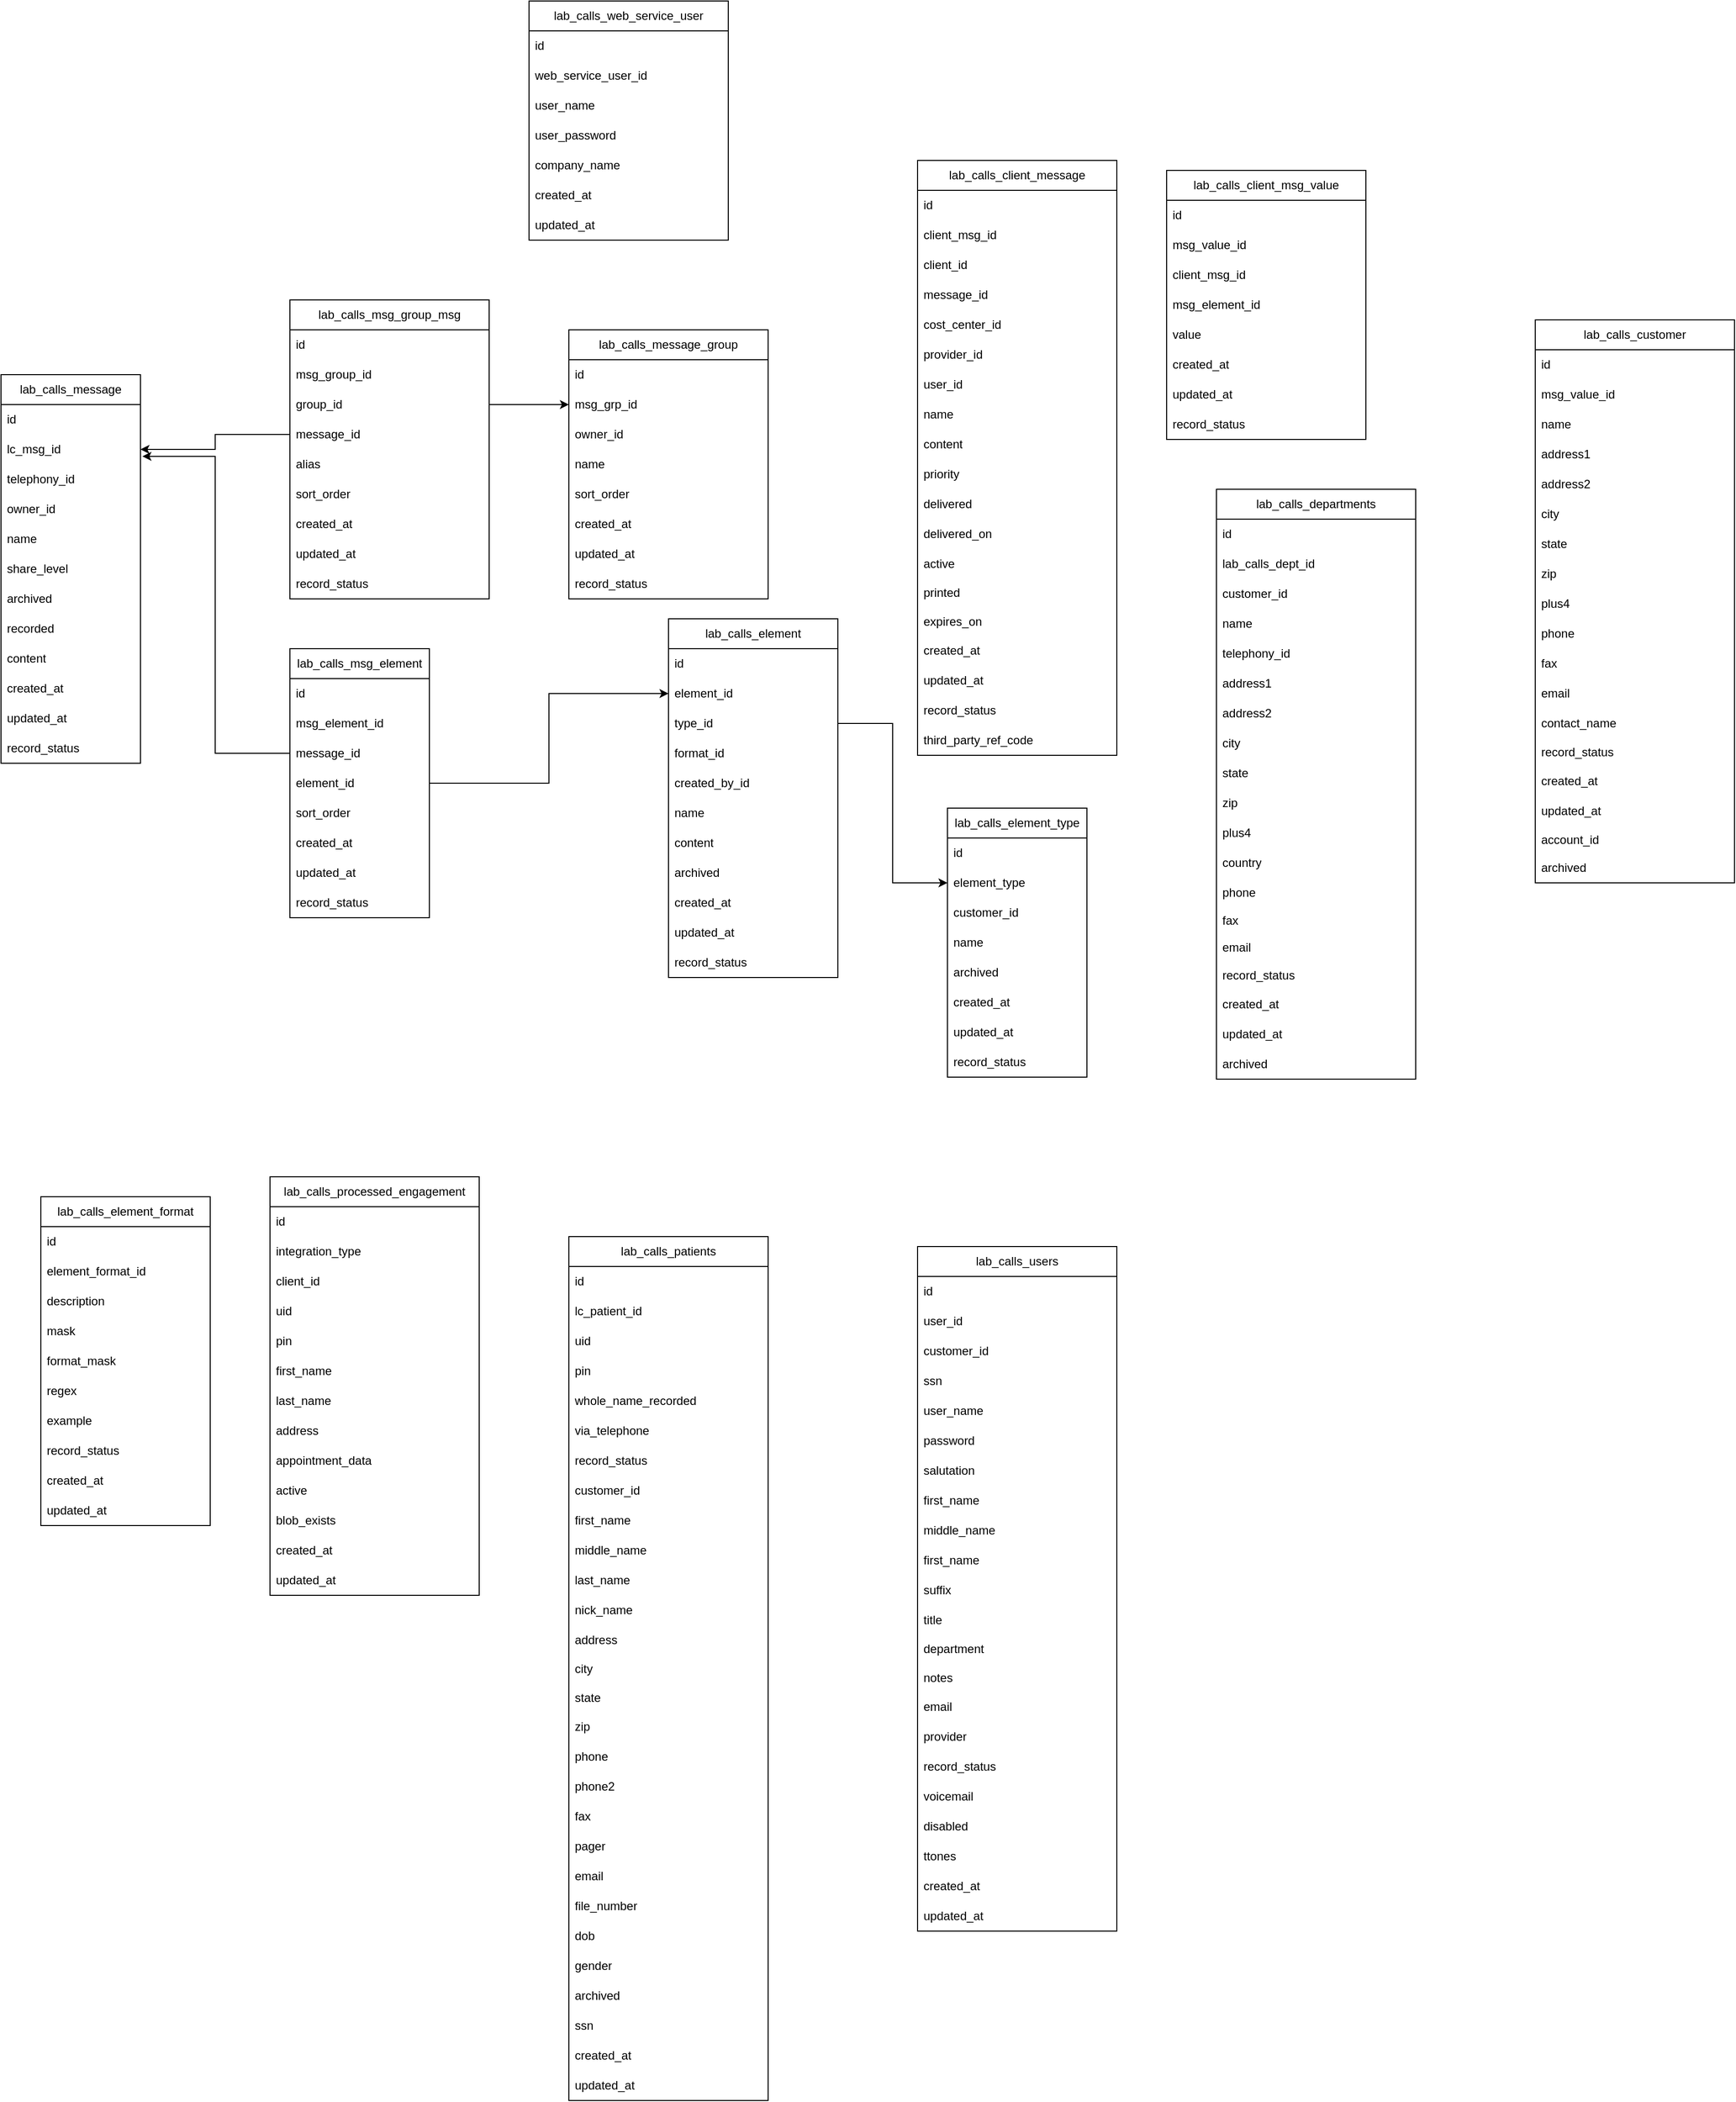 <mxfile version="21.6.5" type="github">
  <diagram name="Page-1" id="hsmpc0lKsztuWJvsMv_W">
    <mxGraphModel dx="1694" dy="2030" grid="1" gridSize="10" guides="1" tooltips="1" connect="1" arrows="1" fold="1" page="1" pageScale="1" pageWidth="827" pageHeight="1169" math="0" shadow="0">
      <root>
        <mxCell id="0" />
        <mxCell id="1" parent="0" />
        <mxCell id="Vf7Zd-dQHtkDnwMWHIAe-5" value="lab_calls_message" style="swimlane;fontStyle=0;childLayout=stackLayout;horizontal=1;startSize=30;horizontalStack=0;resizeParent=1;resizeParentMax=0;resizeLast=0;collapsible=1;marginBottom=0;whiteSpace=wrap;html=1;" parent="1" vertex="1">
          <mxGeometry x="10" y="-215" width="140" height="390" as="geometry" />
        </mxCell>
        <mxCell id="Vf7Zd-dQHtkDnwMWHIAe-6" value="id" style="text;strokeColor=none;fillColor=none;align=left;verticalAlign=middle;spacingLeft=4;spacingRight=4;overflow=hidden;points=[[0,0.5],[1,0.5]];portConstraint=eastwest;rotatable=0;whiteSpace=wrap;html=1;" parent="Vf7Zd-dQHtkDnwMWHIAe-5" vertex="1">
          <mxGeometry y="30" width="140" height="30" as="geometry" />
        </mxCell>
        <mxCell id="Vf7Zd-dQHtkDnwMWHIAe-7" value="lc_msg_id" style="text;strokeColor=none;fillColor=none;align=left;verticalAlign=middle;spacingLeft=4;spacingRight=4;overflow=hidden;points=[[0,0.5],[1,0.5]];portConstraint=eastwest;rotatable=0;whiteSpace=wrap;html=1;" parent="Vf7Zd-dQHtkDnwMWHIAe-5" vertex="1">
          <mxGeometry y="60" width="140" height="30" as="geometry" />
        </mxCell>
        <mxCell id="Vf7Zd-dQHtkDnwMWHIAe-8" value="telephony_id" style="text;strokeColor=none;fillColor=none;align=left;verticalAlign=middle;spacingLeft=4;spacingRight=4;overflow=hidden;points=[[0,0.5],[1,0.5]];portConstraint=eastwest;rotatable=0;whiteSpace=wrap;html=1;" parent="Vf7Zd-dQHtkDnwMWHIAe-5" vertex="1">
          <mxGeometry y="90" width="140" height="30" as="geometry" />
        </mxCell>
        <mxCell id="Vf7Zd-dQHtkDnwMWHIAe-9" value="owner_id" style="text;strokeColor=none;fillColor=none;align=left;verticalAlign=middle;spacingLeft=4;spacingRight=4;overflow=hidden;points=[[0,0.5],[1,0.5]];portConstraint=eastwest;rotatable=0;whiteSpace=wrap;html=1;" parent="Vf7Zd-dQHtkDnwMWHIAe-5" vertex="1">
          <mxGeometry y="120" width="140" height="30" as="geometry" />
        </mxCell>
        <mxCell id="Vf7Zd-dQHtkDnwMWHIAe-10" value="name" style="text;strokeColor=none;fillColor=none;align=left;verticalAlign=middle;spacingLeft=4;spacingRight=4;overflow=hidden;points=[[0,0.5],[1,0.5]];portConstraint=eastwest;rotatable=0;whiteSpace=wrap;html=1;" parent="Vf7Zd-dQHtkDnwMWHIAe-5" vertex="1">
          <mxGeometry y="150" width="140" height="30" as="geometry" />
        </mxCell>
        <mxCell id="Vf7Zd-dQHtkDnwMWHIAe-11" value="share_level" style="text;strokeColor=none;fillColor=none;align=left;verticalAlign=middle;spacingLeft=4;spacingRight=4;overflow=hidden;points=[[0,0.5],[1,0.5]];portConstraint=eastwest;rotatable=0;whiteSpace=wrap;html=1;" parent="Vf7Zd-dQHtkDnwMWHIAe-5" vertex="1">
          <mxGeometry y="180" width="140" height="30" as="geometry" />
        </mxCell>
        <mxCell id="Vf7Zd-dQHtkDnwMWHIAe-19" value="archived" style="text;strokeColor=none;fillColor=none;align=left;verticalAlign=middle;spacingLeft=4;spacingRight=4;overflow=hidden;points=[[0,0.5],[1,0.5]];portConstraint=eastwest;rotatable=0;whiteSpace=wrap;html=1;" parent="Vf7Zd-dQHtkDnwMWHIAe-5" vertex="1">
          <mxGeometry y="210" width="140" height="30" as="geometry" />
        </mxCell>
        <mxCell id="Vf7Zd-dQHtkDnwMWHIAe-20" value="recorded" style="text;strokeColor=none;fillColor=none;align=left;verticalAlign=middle;spacingLeft=4;spacingRight=4;overflow=hidden;points=[[0,0.5],[1,0.5]];portConstraint=eastwest;rotatable=0;whiteSpace=wrap;html=1;" parent="Vf7Zd-dQHtkDnwMWHIAe-5" vertex="1">
          <mxGeometry y="240" width="140" height="30" as="geometry" />
        </mxCell>
        <mxCell id="Vf7Zd-dQHtkDnwMWHIAe-30" value="content" style="text;strokeColor=none;fillColor=none;align=left;verticalAlign=middle;spacingLeft=4;spacingRight=4;overflow=hidden;points=[[0,0.5],[1,0.5]];portConstraint=eastwest;rotatable=0;whiteSpace=wrap;html=1;" parent="Vf7Zd-dQHtkDnwMWHIAe-5" vertex="1">
          <mxGeometry y="270" width="140" height="30" as="geometry" />
        </mxCell>
        <mxCell id="Vf7Zd-dQHtkDnwMWHIAe-41" value="created_at" style="text;strokeColor=none;fillColor=none;align=left;verticalAlign=middle;spacingLeft=4;spacingRight=4;overflow=hidden;points=[[0,0.5],[1,0.5]];portConstraint=eastwest;rotatable=0;whiteSpace=wrap;html=1;" parent="Vf7Zd-dQHtkDnwMWHIAe-5" vertex="1">
          <mxGeometry y="300" width="140" height="30" as="geometry" />
        </mxCell>
        <mxCell id="Vf7Zd-dQHtkDnwMWHIAe-42" value="updated_at" style="text;strokeColor=none;fillColor=none;align=left;verticalAlign=middle;spacingLeft=4;spacingRight=4;overflow=hidden;points=[[0,0.5],[1,0.5]];portConstraint=eastwest;rotatable=0;whiteSpace=wrap;html=1;" parent="Vf7Zd-dQHtkDnwMWHIAe-5" vertex="1">
          <mxGeometry y="330" width="140" height="30" as="geometry" />
        </mxCell>
        <mxCell id="Vf7Zd-dQHtkDnwMWHIAe-43" value="record_status" style="text;strokeColor=none;fillColor=none;align=left;verticalAlign=middle;spacingLeft=4;spacingRight=4;overflow=hidden;points=[[0,0.5],[1,0.5]];portConstraint=eastwest;rotatable=0;whiteSpace=wrap;html=1;" parent="Vf7Zd-dQHtkDnwMWHIAe-5" vertex="1">
          <mxGeometry y="360" width="140" height="30" as="geometry" />
        </mxCell>
        <mxCell id="Vf7Zd-dQHtkDnwMWHIAe-44" value="lab_calls_msg_element" style="swimlane;fontStyle=0;childLayout=stackLayout;horizontal=1;startSize=30;horizontalStack=0;resizeParent=1;resizeParentMax=0;resizeLast=0;collapsible=1;marginBottom=0;whiteSpace=wrap;html=1;" parent="1" vertex="1">
          <mxGeometry x="300" y="60" width="140" height="270" as="geometry" />
        </mxCell>
        <mxCell id="Vf7Zd-dQHtkDnwMWHIAe-45" value="id" style="text;strokeColor=none;fillColor=none;align=left;verticalAlign=middle;spacingLeft=4;spacingRight=4;overflow=hidden;points=[[0,0.5],[1,0.5]];portConstraint=eastwest;rotatable=0;whiteSpace=wrap;html=1;" parent="Vf7Zd-dQHtkDnwMWHIAe-44" vertex="1">
          <mxGeometry y="30" width="140" height="30" as="geometry" />
        </mxCell>
        <mxCell id="Vf7Zd-dQHtkDnwMWHIAe-46" value="msg_element_id" style="text;strokeColor=none;fillColor=none;align=left;verticalAlign=middle;spacingLeft=4;spacingRight=4;overflow=hidden;points=[[0,0.5],[1,0.5]];portConstraint=eastwest;rotatable=0;whiteSpace=wrap;html=1;" parent="Vf7Zd-dQHtkDnwMWHIAe-44" vertex="1">
          <mxGeometry y="60" width="140" height="30" as="geometry" />
        </mxCell>
        <mxCell id="Vf7Zd-dQHtkDnwMWHIAe-47" value="message_id" style="text;strokeColor=none;fillColor=none;align=left;verticalAlign=middle;spacingLeft=4;spacingRight=4;overflow=hidden;points=[[0,0.5],[1,0.5]];portConstraint=eastwest;rotatable=0;whiteSpace=wrap;html=1;" parent="Vf7Zd-dQHtkDnwMWHIAe-44" vertex="1">
          <mxGeometry y="90" width="140" height="30" as="geometry" />
        </mxCell>
        <mxCell id="Vf7Zd-dQHtkDnwMWHIAe-48" value="element_id" style="text;strokeColor=none;fillColor=none;align=left;verticalAlign=middle;spacingLeft=4;spacingRight=4;overflow=hidden;points=[[0,0.5],[1,0.5]];portConstraint=eastwest;rotatable=0;whiteSpace=wrap;html=1;" parent="Vf7Zd-dQHtkDnwMWHIAe-44" vertex="1">
          <mxGeometry y="120" width="140" height="30" as="geometry" />
        </mxCell>
        <mxCell id="Vf7Zd-dQHtkDnwMWHIAe-49" value="sort_order" style="text;strokeColor=none;fillColor=none;align=left;verticalAlign=middle;spacingLeft=4;spacingRight=4;overflow=hidden;points=[[0,0.5],[1,0.5]];portConstraint=eastwest;rotatable=0;whiteSpace=wrap;html=1;" parent="Vf7Zd-dQHtkDnwMWHIAe-44" vertex="1">
          <mxGeometry y="150" width="140" height="30" as="geometry" />
        </mxCell>
        <mxCell id="Vf7Zd-dQHtkDnwMWHIAe-54" value="created_at" style="text;strokeColor=none;fillColor=none;align=left;verticalAlign=middle;spacingLeft=4;spacingRight=4;overflow=hidden;points=[[0,0.5],[1,0.5]];portConstraint=eastwest;rotatable=0;whiteSpace=wrap;html=1;" parent="Vf7Zd-dQHtkDnwMWHIAe-44" vertex="1">
          <mxGeometry y="180" width="140" height="30" as="geometry" />
        </mxCell>
        <mxCell id="Vf7Zd-dQHtkDnwMWHIAe-55" value="updated_at" style="text;strokeColor=none;fillColor=none;align=left;verticalAlign=middle;spacingLeft=4;spacingRight=4;overflow=hidden;points=[[0,0.5],[1,0.5]];portConstraint=eastwest;rotatable=0;whiteSpace=wrap;html=1;" parent="Vf7Zd-dQHtkDnwMWHIAe-44" vertex="1">
          <mxGeometry y="210" width="140" height="30" as="geometry" />
        </mxCell>
        <mxCell id="Vf7Zd-dQHtkDnwMWHIAe-56" value="record_status" style="text;strokeColor=none;fillColor=none;align=left;verticalAlign=middle;spacingLeft=4;spacingRight=4;overflow=hidden;points=[[0,0.5],[1,0.5]];portConstraint=eastwest;rotatable=0;whiteSpace=wrap;html=1;" parent="Vf7Zd-dQHtkDnwMWHIAe-44" vertex="1">
          <mxGeometry y="240" width="140" height="30" as="geometry" />
        </mxCell>
        <mxCell id="Vf7Zd-dQHtkDnwMWHIAe-57" value="lab_calls_element" style="swimlane;fontStyle=0;childLayout=stackLayout;horizontal=1;startSize=30;horizontalStack=0;resizeParent=1;resizeParentMax=0;resizeLast=0;collapsible=1;marginBottom=0;whiteSpace=wrap;html=1;" parent="1" vertex="1">
          <mxGeometry x="680" y="30" width="170" height="360" as="geometry" />
        </mxCell>
        <mxCell id="Vf7Zd-dQHtkDnwMWHIAe-58" value="id" style="text;strokeColor=none;fillColor=none;align=left;verticalAlign=middle;spacingLeft=4;spacingRight=4;overflow=hidden;points=[[0,0.5],[1,0.5]];portConstraint=eastwest;rotatable=0;whiteSpace=wrap;html=1;" parent="Vf7Zd-dQHtkDnwMWHIAe-57" vertex="1">
          <mxGeometry y="30" width="170" height="30" as="geometry" />
        </mxCell>
        <mxCell id="Vf7Zd-dQHtkDnwMWHIAe-59" value="element_id" style="text;strokeColor=none;fillColor=none;align=left;verticalAlign=middle;spacingLeft=4;spacingRight=4;overflow=hidden;points=[[0,0.5],[1,0.5]];portConstraint=eastwest;rotatable=0;whiteSpace=wrap;html=1;" parent="Vf7Zd-dQHtkDnwMWHIAe-57" vertex="1">
          <mxGeometry y="60" width="170" height="30" as="geometry" />
        </mxCell>
        <mxCell id="Vf7Zd-dQHtkDnwMWHIAe-60" value="type_id" style="text;strokeColor=none;fillColor=none;align=left;verticalAlign=middle;spacingLeft=4;spacingRight=4;overflow=hidden;points=[[0,0.5],[1,0.5]];portConstraint=eastwest;rotatable=0;whiteSpace=wrap;html=1;" parent="Vf7Zd-dQHtkDnwMWHIAe-57" vertex="1">
          <mxGeometry y="90" width="170" height="30" as="geometry" />
        </mxCell>
        <mxCell id="Vf7Zd-dQHtkDnwMWHIAe-61" value="format_id" style="text;strokeColor=none;fillColor=none;align=left;verticalAlign=middle;spacingLeft=4;spacingRight=4;overflow=hidden;points=[[0,0.5],[1,0.5]];portConstraint=eastwest;rotatable=0;whiteSpace=wrap;html=1;" parent="Vf7Zd-dQHtkDnwMWHIAe-57" vertex="1">
          <mxGeometry y="120" width="170" height="30" as="geometry" />
        </mxCell>
        <mxCell id="Vf7Zd-dQHtkDnwMWHIAe-62" value="created_by_id" style="text;strokeColor=none;fillColor=none;align=left;verticalAlign=middle;spacingLeft=4;spacingRight=4;overflow=hidden;points=[[0,0.5],[1,0.5]];portConstraint=eastwest;rotatable=0;whiteSpace=wrap;html=1;" parent="Vf7Zd-dQHtkDnwMWHIAe-57" vertex="1">
          <mxGeometry y="150" width="170" height="30" as="geometry" />
        </mxCell>
        <mxCell id="Vf7Zd-dQHtkDnwMWHIAe-63" value="name" style="text;strokeColor=none;fillColor=none;align=left;verticalAlign=middle;spacingLeft=4;spacingRight=4;overflow=hidden;points=[[0,0.5],[1,0.5]];portConstraint=eastwest;rotatable=0;whiteSpace=wrap;html=1;" parent="Vf7Zd-dQHtkDnwMWHIAe-57" vertex="1">
          <mxGeometry y="180" width="170" height="30" as="geometry" />
        </mxCell>
        <mxCell id="Vf7Zd-dQHtkDnwMWHIAe-66" value="content" style="text;strokeColor=none;fillColor=none;align=left;verticalAlign=middle;spacingLeft=4;spacingRight=4;overflow=hidden;points=[[0,0.5],[1,0.5]];portConstraint=eastwest;rotatable=0;whiteSpace=wrap;html=1;" parent="Vf7Zd-dQHtkDnwMWHIAe-57" vertex="1">
          <mxGeometry y="210" width="170" height="30" as="geometry" />
        </mxCell>
        <mxCell id="Vf7Zd-dQHtkDnwMWHIAe-71" value="archived" style="text;strokeColor=none;fillColor=none;align=left;verticalAlign=middle;spacingLeft=4;spacingRight=4;overflow=hidden;points=[[0,0.5],[1,0.5]];portConstraint=eastwest;rotatable=0;whiteSpace=wrap;html=1;" parent="Vf7Zd-dQHtkDnwMWHIAe-57" vertex="1">
          <mxGeometry y="240" width="170" height="30" as="geometry" />
        </mxCell>
        <mxCell id="Vf7Zd-dQHtkDnwMWHIAe-67" value="created_at" style="text;strokeColor=none;fillColor=none;align=left;verticalAlign=middle;spacingLeft=4;spacingRight=4;overflow=hidden;points=[[0,0.5],[1,0.5]];portConstraint=eastwest;rotatable=0;whiteSpace=wrap;html=1;" parent="Vf7Zd-dQHtkDnwMWHIAe-57" vertex="1">
          <mxGeometry y="270" width="170" height="30" as="geometry" />
        </mxCell>
        <mxCell id="Vf7Zd-dQHtkDnwMWHIAe-68" value="updated_at" style="text;strokeColor=none;fillColor=none;align=left;verticalAlign=middle;spacingLeft=4;spacingRight=4;overflow=hidden;points=[[0,0.5],[1,0.5]];portConstraint=eastwest;rotatable=0;whiteSpace=wrap;html=1;" parent="Vf7Zd-dQHtkDnwMWHIAe-57" vertex="1">
          <mxGeometry y="300" width="170" height="30" as="geometry" />
        </mxCell>
        <mxCell id="Vf7Zd-dQHtkDnwMWHIAe-69" value="record_status" style="text;strokeColor=none;fillColor=none;align=left;verticalAlign=middle;spacingLeft=4;spacingRight=4;overflow=hidden;points=[[0,0.5],[1,0.5]];portConstraint=eastwest;rotatable=0;whiteSpace=wrap;html=1;" parent="Vf7Zd-dQHtkDnwMWHIAe-57" vertex="1">
          <mxGeometry y="330" width="170" height="30" as="geometry" />
        </mxCell>
        <mxCell id="Vf7Zd-dQHtkDnwMWHIAe-72" value="lab_calls_message_group" style="swimlane;fontStyle=0;childLayout=stackLayout;horizontal=1;startSize=30;horizontalStack=0;resizeParent=1;resizeParentMax=0;resizeLast=0;collapsible=1;marginBottom=0;whiteSpace=wrap;html=1;" parent="1" vertex="1">
          <mxGeometry x="580" y="-260" width="200" height="270" as="geometry" />
        </mxCell>
        <mxCell id="Vf7Zd-dQHtkDnwMWHIAe-73" value="id" style="text;strokeColor=none;fillColor=none;align=left;verticalAlign=middle;spacingLeft=4;spacingRight=4;overflow=hidden;points=[[0,0.5],[1,0.5]];portConstraint=eastwest;rotatable=0;whiteSpace=wrap;html=1;" parent="Vf7Zd-dQHtkDnwMWHIAe-72" vertex="1">
          <mxGeometry y="30" width="200" height="30" as="geometry" />
        </mxCell>
        <mxCell id="Vf7Zd-dQHtkDnwMWHIAe-74" value="msg_grp_id" style="text;strokeColor=none;fillColor=none;align=left;verticalAlign=middle;spacingLeft=4;spacingRight=4;overflow=hidden;points=[[0,0.5],[1,0.5]];portConstraint=eastwest;rotatable=0;whiteSpace=wrap;html=1;" parent="Vf7Zd-dQHtkDnwMWHIAe-72" vertex="1">
          <mxGeometry y="60" width="200" height="30" as="geometry" />
        </mxCell>
        <mxCell id="Vf7Zd-dQHtkDnwMWHIAe-75" value="owner_id" style="text;strokeColor=none;fillColor=none;align=left;verticalAlign=middle;spacingLeft=4;spacingRight=4;overflow=hidden;points=[[0,0.5],[1,0.5]];portConstraint=eastwest;rotatable=0;whiteSpace=wrap;html=1;" parent="Vf7Zd-dQHtkDnwMWHIAe-72" vertex="1">
          <mxGeometry y="90" width="200" height="30" as="geometry" />
        </mxCell>
        <mxCell id="Vf7Zd-dQHtkDnwMWHIAe-76" value="name" style="text;strokeColor=none;fillColor=none;align=left;verticalAlign=middle;spacingLeft=4;spacingRight=4;overflow=hidden;points=[[0,0.5],[1,0.5]];portConstraint=eastwest;rotatable=0;whiteSpace=wrap;html=1;" parent="Vf7Zd-dQHtkDnwMWHIAe-72" vertex="1">
          <mxGeometry y="120" width="200" height="30" as="geometry" />
        </mxCell>
        <mxCell id="Vf7Zd-dQHtkDnwMWHIAe-77" value="sort_order" style="text;strokeColor=none;fillColor=none;align=left;verticalAlign=middle;spacingLeft=4;spacingRight=4;overflow=hidden;points=[[0,0.5],[1,0.5]];portConstraint=eastwest;rotatable=0;whiteSpace=wrap;html=1;" parent="Vf7Zd-dQHtkDnwMWHIAe-72" vertex="1">
          <mxGeometry y="150" width="200" height="30" as="geometry" />
        </mxCell>
        <mxCell id="Vf7Zd-dQHtkDnwMWHIAe-78" value="created_at" style="text;strokeColor=none;fillColor=none;align=left;verticalAlign=middle;spacingLeft=4;spacingRight=4;overflow=hidden;points=[[0,0.5],[1,0.5]];portConstraint=eastwest;rotatable=0;whiteSpace=wrap;html=1;" parent="Vf7Zd-dQHtkDnwMWHIAe-72" vertex="1">
          <mxGeometry y="180" width="200" height="30" as="geometry" />
        </mxCell>
        <mxCell id="Vf7Zd-dQHtkDnwMWHIAe-79" value="updated_at" style="text;strokeColor=none;fillColor=none;align=left;verticalAlign=middle;spacingLeft=4;spacingRight=4;overflow=hidden;points=[[0,0.5],[1,0.5]];portConstraint=eastwest;rotatable=0;whiteSpace=wrap;html=1;" parent="Vf7Zd-dQHtkDnwMWHIAe-72" vertex="1">
          <mxGeometry y="210" width="200" height="30" as="geometry" />
        </mxCell>
        <mxCell id="Vf7Zd-dQHtkDnwMWHIAe-80" value="record_status" style="text;strokeColor=none;fillColor=none;align=left;verticalAlign=middle;spacingLeft=4;spacingRight=4;overflow=hidden;points=[[0,0.5],[1,0.5]];portConstraint=eastwest;rotatable=0;whiteSpace=wrap;html=1;" parent="Vf7Zd-dQHtkDnwMWHIAe-72" vertex="1">
          <mxGeometry y="240" width="200" height="30" as="geometry" />
        </mxCell>
        <mxCell id="Vf7Zd-dQHtkDnwMWHIAe-81" value="&lt;div&gt;lab_calls_msg_group_msg&lt;/div&gt;" style="swimlane;fontStyle=0;childLayout=stackLayout;horizontal=1;startSize=30;horizontalStack=0;resizeParent=1;resizeParentMax=0;resizeLast=0;collapsible=1;marginBottom=0;whiteSpace=wrap;html=1;" parent="1" vertex="1">
          <mxGeometry x="300" y="-290" width="200" height="300" as="geometry" />
        </mxCell>
        <mxCell id="Vf7Zd-dQHtkDnwMWHIAe-82" value="id" style="text;strokeColor=none;fillColor=none;align=left;verticalAlign=middle;spacingLeft=4;spacingRight=4;overflow=hidden;points=[[0,0.5],[1,0.5]];portConstraint=eastwest;rotatable=0;whiteSpace=wrap;html=1;" parent="Vf7Zd-dQHtkDnwMWHIAe-81" vertex="1">
          <mxGeometry y="30" width="200" height="30" as="geometry" />
        </mxCell>
        <mxCell id="Vf7Zd-dQHtkDnwMWHIAe-83" value="msg_group_id" style="text;strokeColor=none;fillColor=none;align=left;verticalAlign=middle;spacingLeft=4;spacingRight=4;overflow=hidden;points=[[0,0.5],[1,0.5]];portConstraint=eastwest;rotatable=0;whiteSpace=wrap;html=1;" parent="Vf7Zd-dQHtkDnwMWHIAe-81" vertex="1">
          <mxGeometry y="60" width="200" height="30" as="geometry" />
        </mxCell>
        <mxCell id="Vf7Zd-dQHtkDnwMWHIAe-84" value="group_id" style="text;strokeColor=none;fillColor=none;align=left;verticalAlign=middle;spacingLeft=4;spacingRight=4;overflow=hidden;points=[[0,0.5],[1,0.5]];portConstraint=eastwest;rotatable=0;whiteSpace=wrap;html=1;" parent="Vf7Zd-dQHtkDnwMWHIAe-81" vertex="1">
          <mxGeometry y="90" width="200" height="30" as="geometry" />
        </mxCell>
        <mxCell id="Vf7Zd-dQHtkDnwMWHIAe-85" value="message_id" style="text;strokeColor=none;fillColor=none;align=left;verticalAlign=middle;spacingLeft=4;spacingRight=4;overflow=hidden;points=[[0,0.5],[1,0.5]];portConstraint=eastwest;rotatable=0;whiteSpace=wrap;html=1;" parent="Vf7Zd-dQHtkDnwMWHIAe-81" vertex="1">
          <mxGeometry y="120" width="200" height="30" as="geometry" />
        </mxCell>
        <mxCell id="Vf7Zd-dQHtkDnwMWHIAe-86" value="alias" style="text;strokeColor=none;fillColor=none;align=left;verticalAlign=middle;spacingLeft=4;spacingRight=4;overflow=hidden;points=[[0,0.5],[1,0.5]];portConstraint=eastwest;rotatable=0;whiteSpace=wrap;html=1;" parent="Vf7Zd-dQHtkDnwMWHIAe-81" vertex="1">
          <mxGeometry y="150" width="200" height="30" as="geometry" />
        </mxCell>
        <mxCell id="Vf7Zd-dQHtkDnwMWHIAe-90" value="sort_order" style="text;strokeColor=none;fillColor=none;align=left;verticalAlign=middle;spacingLeft=4;spacingRight=4;overflow=hidden;points=[[0,0.5],[1,0.5]];portConstraint=eastwest;rotatable=0;whiteSpace=wrap;html=1;" parent="Vf7Zd-dQHtkDnwMWHIAe-81" vertex="1">
          <mxGeometry y="180" width="200" height="30" as="geometry" />
        </mxCell>
        <mxCell id="Vf7Zd-dQHtkDnwMWHIAe-87" value="created_at" style="text;strokeColor=none;fillColor=none;align=left;verticalAlign=middle;spacingLeft=4;spacingRight=4;overflow=hidden;points=[[0,0.5],[1,0.5]];portConstraint=eastwest;rotatable=0;whiteSpace=wrap;html=1;" parent="Vf7Zd-dQHtkDnwMWHIAe-81" vertex="1">
          <mxGeometry y="210" width="200" height="30" as="geometry" />
        </mxCell>
        <mxCell id="Vf7Zd-dQHtkDnwMWHIAe-88" value="updated_at" style="text;strokeColor=none;fillColor=none;align=left;verticalAlign=middle;spacingLeft=4;spacingRight=4;overflow=hidden;points=[[0,0.5],[1,0.5]];portConstraint=eastwest;rotatable=0;whiteSpace=wrap;html=1;" parent="Vf7Zd-dQHtkDnwMWHIAe-81" vertex="1">
          <mxGeometry y="240" width="200" height="30" as="geometry" />
        </mxCell>
        <mxCell id="Vf7Zd-dQHtkDnwMWHIAe-89" value="record_status" style="text;strokeColor=none;fillColor=none;align=left;verticalAlign=middle;spacingLeft=4;spacingRight=4;overflow=hidden;points=[[0,0.5],[1,0.5]];portConstraint=eastwest;rotatable=0;whiteSpace=wrap;html=1;" parent="Vf7Zd-dQHtkDnwMWHIAe-81" vertex="1">
          <mxGeometry y="270" width="200" height="30" as="geometry" />
        </mxCell>
        <mxCell id="Vf7Zd-dQHtkDnwMWHIAe-100" style="edgeStyle=orthogonalEdgeStyle;rounded=0;orthogonalLoop=1;jettySize=auto;html=1;exitX=0;exitY=0.5;exitDx=0;exitDy=0;entryX=1;entryY=0.5;entryDx=0;entryDy=0;" parent="1" source="Vf7Zd-dQHtkDnwMWHIAe-85" target="Vf7Zd-dQHtkDnwMWHIAe-7" edge="1">
          <mxGeometry relative="1" as="geometry" />
        </mxCell>
        <mxCell id="Vf7Zd-dQHtkDnwMWHIAe-103" style="edgeStyle=orthogonalEdgeStyle;rounded=0;orthogonalLoop=1;jettySize=auto;html=1;entryX=1.014;entryY=0.733;entryDx=0;entryDy=0;entryPerimeter=0;" parent="1" source="Vf7Zd-dQHtkDnwMWHIAe-47" target="Vf7Zd-dQHtkDnwMWHIAe-7" edge="1">
          <mxGeometry relative="1" as="geometry" />
        </mxCell>
        <mxCell id="Vf7Zd-dQHtkDnwMWHIAe-104" style="edgeStyle=orthogonalEdgeStyle;rounded=0;orthogonalLoop=1;jettySize=auto;html=1;entryX=0;entryY=0.5;entryDx=0;entryDy=0;" parent="1" source="Vf7Zd-dQHtkDnwMWHIAe-48" target="Vf7Zd-dQHtkDnwMWHIAe-59" edge="1">
          <mxGeometry relative="1" as="geometry" />
        </mxCell>
        <mxCell id="Vf7Zd-dQHtkDnwMWHIAe-106" style="edgeStyle=orthogonalEdgeStyle;rounded=0;orthogonalLoop=1;jettySize=auto;html=1;exitX=1;exitY=0.5;exitDx=0;exitDy=0;entryX=0;entryY=0.5;entryDx=0;entryDy=0;" parent="1" source="Vf7Zd-dQHtkDnwMWHIAe-84" target="Vf7Zd-dQHtkDnwMWHIAe-74" edge="1">
          <mxGeometry relative="1" as="geometry" />
        </mxCell>
        <mxCell id="Vf7Zd-dQHtkDnwMWHIAe-107" value="lab_calls_element_type" style="swimlane;fontStyle=0;childLayout=stackLayout;horizontal=1;startSize=30;horizontalStack=0;resizeParent=1;resizeParentMax=0;resizeLast=0;collapsible=1;marginBottom=0;whiteSpace=wrap;html=1;" parent="1" vertex="1">
          <mxGeometry x="960" y="220" width="140" height="270" as="geometry" />
        </mxCell>
        <mxCell id="Vf7Zd-dQHtkDnwMWHIAe-108" value="id" style="text;strokeColor=none;fillColor=none;align=left;verticalAlign=middle;spacingLeft=4;spacingRight=4;overflow=hidden;points=[[0,0.5],[1,0.5]];portConstraint=eastwest;rotatable=0;whiteSpace=wrap;html=1;" parent="Vf7Zd-dQHtkDnwMWHIAe-107" vertex="1">
          <mxGeometry y="30" width="140" height="30" as="geometry" />
        </mxCell>
        <mxCell id="Vf7Zd-dQHtkDnwMWHIAe-109" value="&lt;div&gt;element_type&lt;/div&gt;" style="text;strokeColor=none;fillColor=none;align=left;verticalAlign=middle;spacingLeft=4;spacingRight=4;overflow=hidden;points=[[0,0.5],[1,0.5]];portConstraint=eastwest;rotatable=0;whiteSpace=wrap;html=1;" parent="Vf7Zd-dQHtkDnwMWHIAe-107" vertex="1">
          <mxGeometry y="60" width="140" height="30" as="geometry" />
        </mxCell>
        <mxCell id="Vf7Zd-dQHtkDnwMWHIAe-110" value="customer_id" style="text;strokeColor=none;fillColor=none;align=left;verticalAlign=middle;spacingLeft=4;spacingRight=4;overflow=hidden;points=[[0,0.5],[1,0.5]];portConstraint=eastwest;rotatable=0;whiteSpace=wrap;html=1;" parent="Vf7Zd-dQHtkDnwMWHIAe-107" vertex="1">
          <mxGeometry y="90" width="140" height="30" as="geometry" />
        </mxCell>
        <mxCell id="Vf7Zd-dQHtkDnwMWHIAe-111" value="name" style="text;strokeColor=none;fillColor=none;align=left;verticalAlign=middle;spacingLeft=4;spacingRight=4;overflow=hidden;points=[[0,0.5],[1,0.5]];portConstraint=eastwest;rotatable=0;whiteSpace=wrap;html=1;" parent="Vf7Zd-dQHtkDnwMWHIAe-107" vertex="1">
          <mxGeometry y="120" width="140" height="30" as="geometry" />
        </mxCell>
        <mxCell id="Vf7Zd-dQHtkDnwMWHIAe-112" value="archived" style="text;strokeColor=none;fillColor=none;align=left;verticalAlign=middle;spacingLeft=4;spacingRight=4;overflow=hidden;points=[[0,0.5],[1,0.5]];portConstraint=eastwest;rotatable=0;whiteSpace=wrap;html=1;" parent="Vf7Zd-dQHtkDnwMWHIAe-107" vertex="1">
          <mxGeometry y="150" width="140" height="30" as="geometry" />
        </mxCell>
        <mxCell id="Vf7Zd-dQHtkDnwMWHIAe-113" value="created_at" style="text;strokeColor=none;fillColor=none;align=left;verticalAlign=middle;spacingLeft=4;spacingRight=4;overflow=hidden;points=[[0,0.5],[1,0.5]];portConstraint=eastwest;rotatable=0;whiteSpace=wrap;html=1;" parent="Vf7Zd-dQHtkDnwMWHIAe-107" vertex="1">
          <mxGeometry y="180" width="140" height="30" as="geometry" />
        </mxCell>
        <mxCell id="Vf7Zd-dQHtkDnwMWHIAe-114" value="updated_at" style="text;strokeColor=none;fillColor=none;align=left;verticalAlign=middle;spacingLeft=4;spacingRight=4;overflow=hidden;points=[[0,0.5],[1,0.5]];portConstraint=eastwest;rotatable=0;whiteSpace=wrap;html=1;" parent="Vf7Zd-dQHtkDnwMWHIAe-107" vertex="1">
          <mxGeometry y="210" width="140" height="30" as="geometry" />
        </mxCell>
        <mxCell id="Vf7Zd-dQHtkDnwMWHIAe-115" value="record_status" style="text;strokeColor=none;fillColor=none;align=left;verticalAlign=middle;spacingLeft=4;spacingRight=4;overflow=hidden;points=[[0,0.5],[1,0.5]];portConstraint=eastwest;rotatable=0;whiteSpace=wrap;html=1;" parent="Vf7Zd-dQHtkDnwMWHIAe-107" vertex="1">
          <mxGeometry y="240" width="140" height="30" as="geometry" />
        </mxCell>
        <mxCell id="Vf7Zd-dQHtkDnwMWHIAe-117" style="edgeStyle=orthogonalEdgeStyle;rounded=0;orthogonalLoop=1;jettySize=auto;html=1;entryX=0;entryY=0.5;entryDx=0;entryDy=0;" parent="1" source="Vf7Zd-dQHtkDnwMWHIAe-60" target="Vf7Zd-dQHtkDnwMWHIAe-109" edge="1">
          <mxGeometry relative="1" as="geometry" />
        </mxCell>
        <mxCell id="717QsQWMd8ts-e2hGe8L-1" value="lab_calls_client_message" style="swimlane;fontStyle=0;childLayout=stackLayout;horizontal=1;startSize=30;horizontalStack=0;resizeParent=1;resizeParentMax=0;resizeLast=0;collapsible=1;marginBottom=0;whiteSpace=wrap;html=1;" parent="1" vertex="1">
          <mxGeometry x="930" y="-430" width="200" height="597" as="geometry" />
        </mxCell>
        <mxCell id="717QsQWMd8ts-e2hGe8L-2" value="id" style="text;strokeColor=none;fillColor=none;align=left;verticalAlign=middle;spacingLeft=4;spacingRight=4;overflow=hidden;points=[[0,0.5],[1,0.5]];portConstraint=eastwest;rotatable=0;whiteSpace=wrap;html=1;" parent="717QsQWMd8ts-e2hGe8L-1" vertex="1">
          <mxGeometry y="30" width="200" height="30" as="geometry" />
        </mxCell>
        <mxCell id="717QsQWMd8ts-e2hGe8L-3" value="client_msg_id" style="text;strokeColor=none;fillColor=none;align=left;verticalAlign=middle;spacingLeft=4;spacingRight=4;overflow=hidden;points=[[0,0.5],[1,0.5]];portConstraint=eastwest;rotatable=0;whiteSpace=wrap;html=1;" parent="717QsQWMd8ts-e2hGe8L-1" vertex="1">
          <mxGeometry y="60" width="200" height="30" as="geometry" />
        </mxCell>
        <mxCell id="717QsQWMd8ts-e2hGe8L-4" value="client_id" style="text;strokeColor=none;fillColor=none;align=left;verticalAlign=middle;spacingLeft=4;spacingRight=4;overflow=hidden;points=[[0,0.5],[1,0.5]];portConstraint=eastwest;rotatable=0;whiteSpace=wrap;html=1;" parent="717QsQWMd8ts-e2hGe8L-1" vertex="1">
          <mxGeometry y="90" width="200" height="30" as="geometry" />
        </mxCell>
        <mxCell id="717QsQWMd8ts-e2hGe8L-5" value="message_id" style="text;strokeColor=none;fillColor=none;align=left;verticalAlign=middle;spacingLeft=4;spacingRight=4;overflow=hidden;points=[[0,0.5],[1,0.5]];portConstraint=eastwest;rotatable=0;whiteSpace=wrap;html=1;" parent="717QsQWMd8ts-e2hGe8L-1" vertex="1">
          <mxGeometry y="120" width="200" height="30" as="geometry" />
        </mxCell>
        <mxCell id="717QsQWMd8ts-e2hGe8L-6" value="cost_center_id" style="text;strokeColor=none;fillColor=none;align=left;verticalAlign=middle;spacingLeft=4;spacingRight=4;overflow=hidden;points=[[0,0.5],[1,0.5]];portConstraint=eastwest;rotatable=0;whiteSpace=wrap;html=1;" parent="717QsQWMd8ts-e2hGe8L-1" vertex="1">
          <mxGeometry y="150" width="200" height="30" as="geometry" />
        </mxCell>
        <mxCell id="717QsQWMd8ts-e2hGe8L-7" value="&lt;div&gt;provider_id&lt;/div&gt;" style="text;strokeColor=none;fillColor=none;align=left;verticalAlign=middle;spacingLeft=4;spacingRight=4;overflow=hidden;points=[[0,0.5],[1,0.5]];portConstraint=eastwest;rotatable=0;whiteSpace=wrap;html=1;" parent="717QsQWMd8ts-e2hGe8L-1" vertex="1">
          <mxGeometry y="180" width="200" height="30" as="geometry" />
        </mxCell>
        <mxCell id="717QsQWMd8ts-e2hGe8L-8" value="user_id" style="text;strokeColor=none;fillColor=none;align=left;verticalAlign=middle;spacingLeft=4;spacingRight=4;overflow=hidden;points=[[0,0.5],[1,0.5]];portConstraint=eastwest;rotatable=0;whiteSpace=wrap;html=1;" parent="717QsQWMd8ts-e2hGe8L-1" vertex="1">
          <mxGeometry y="210" width="200" height="30" as="geometry" />
        </mxCell>
        <mxCell id="717QsQWMd8ts-e2hGe8L-9" value="name" style="text;strokeColor=none;fillColor=none;align=left;verticalAlign=middle;spacingLeft=4;spacingRight=4;overflow=hidden;points=[[0,0.5],[1,0.5]];portConstraint=eastwest;rotatable=0;whiteSpace=wrap;html=1;" parent="717QsQWMd8ts-e2hGe8L-1" vertex="1">
          <mxGeometry y="240" width="200" height="30" as="geometry" />
        </mxCell>
        <mxCell id="717QsQWMd8ts-e2hGe8L-10" value="content" style="text;strokeColor=none;fillColor=none;align=left;verticalAlign=middle;spacingLeft=4;spacingRight=4;overflow=hidden;points=[[0,0.5],[1,0.5]];portConstraint=eastwest;rotatable=0;whiteSpace=wrap;html=1;" parent="717QsQWMd8ts-e2hGe8L-1" vertex="1">
          <mxGeometry y="270" width="200" height="30" as="geometry" />
        </mxCell>
        <mxCell id="717QsQWMd8ts-e2hGe8L-11" value="priority" style="text;strokeColor=none;fillColor=none;align=left;verticalAlign=middle;spacingLeft=4;spacingRight=4;overflow=hidden;points=[[0,0.5],[1,0.5]];portConstraint=eastwest;rotatable=0;whiteSpace=wrap;html=1;" parent="717QsQWMd8ts-e2hGe8L-1" vertex="1">
          <mxGeometry y="300" width="200" height="30" as="geometry" />
        </mxCell>
        <mxCell id="717QsQWMd8ts-e2hGe8L-12" value="delivered" style="text;strokeColor=none;fillColor=none;align=left;verticalAlign=middle;spacingLeft=4;spacingRight=4;overflow=hidden;points=[[0,0.5],[1,0.5]];portConstraint=eastwest;rotatable=0;whiteSpace=wrap;html=1;" parent="717QsQWMd8ts-e2hGe8L-1" vertex="1">
          <mxGeometry y="330" width="200" height="30" as="geometry" />
        </mxCell>
        <mxCell id="717QsQWMd8ts-e2hGe8L-13" value="delivered_on" style="text;strokeColor=none;fillColor=none;align=left;verticalAlign=middle;spacingLeft=4;spacingRight=4;overflow=hidden;points=[[0,0.5],[1,0.5]];portConstraint=eastwest;rotatable=0;whiteSpace=wrap;html=1;" parent="717QsQWMd8ts-e2hGe8L-1" vertex="1">
          <mxGeometry y="360" width="200" height="30" as="geometry" />
        </mxCell>
        <mxCell id="717QsQWMd8ts-e2hGe8L-21" value="active" style="text;strokeColor=none;fillColor=none;align=left;verticalAlign=middle;spacingLeft=4;spacingRight=4;overflow=hidden;points=[[0,0.5],[1,0.5]];portConstraint=eastwest;rotatable=0;whiteSpace=wrap;html=1;" parent="717QsQWMd8ts-e2hGe8L-1" vertex="1">
          <mxGeometry y="390" width="200" height="29" as="geometry" />
        </mxCell>
        <mxCell id="717QsQWMd8ts-e2hGe8L-22" value="&lt;div&gt;printed&lt;/div&gt;" style="text;strokeColor=none;fillColor=none;align=left;verticalAlign=middle;spacingLeft=4;spacingRight=4;overflow=hidden;points=[[0,0.5],[1,0.5]];portConstraint=eastwest;rotatable=0;whiteSpace=wrap;html=1;" parent="717QsQWMd8ts-e2hGe8L-1" vertex="1">
          <mxGeometry y="419" width="200" height="29" as="geometry" />
        </mxCell>
        <mxCell id="717QsQWMd8ts-e2hGe8L-23" value="expires_on" style="text;strokeColor=none;fillColor=none;align=left;verticalAlign=middle;spacingLeft=4;spacingRight=4;overflow=hidden;points=[[0,0.5],[1,0.5]];portConstraint=eastwest;rotatable=0;whiteSpace=wrap;html=1;" parent="717QsQWMd8ts-e2hGe8L-1" vertex="1">
          <mxGeometry y="448" width="200" height="29" as="geometry" />
        </mxCell>
        <mxCell id="717QsQWMd8ts-e2hGe8L-14" value="created_at" style="text;strokeColor=none;fillColor=none;align=left;verticalAlign=middle;spacingLeft=4;spacingRight=4;overflow=hidden;points=[[0,0.5],[1,0.5]];portConstraint=eastwest;rotatable=0;whiteSpace=wrap;html=1;" parent="717QsQWMd8ts-e2hGe8L-1" vertex="1">
          <mxGeometry y="477" width="200" height="30" as="geometry" />
        </mxCell>
        <mxCell id="717QsQWMd8ts-e2hGe8L-15" value="updated_at" style="text;strokeColor=none;fillColor=none;align=left;verticalAlign=middle;spacingLeft=4;spacingRight=4;overflow=hidden;points=[[0,0.5],[1,0.5]];portConstraint=eastwest;rotatable=0;whiteSpace=wrap;html=1;" parent="717QsQWMd8ts-e2hGe8L-1" vertex="1">
          <mxGeometry y="507" width="200" height="30" as="geometry" />
        </mxCell>
        <mxCell id="717QsQWMd8ts-e2hGe8L-16" value="record_status" style="text;strokeColor=none;fillColor=none;align=left;verticalAlign=middle;spacingLeft=4;spacingRight=4;overflow=hidden;points=[[0,0.5],[1,0.5]];portConstraint=eastwest;rotatable=0;whiteSpace=wrap;html=1;" parent="717QsQWMd8ts-e2hGe8L-1" vertex="1">
          <mxGeometry y="537" width="200" height="30" as="geometry" />
        </mxCell>
        <mxCell id="717QsQWMd8ts-e2hGe8L-24" value="third_party_ref_code" style="text;strokeColor=none;fillColor=none;align=left;verticalAlign=middle;spacingLeft=4;spacingRight=4;overflow=hidden;points=[[0,0.5],[1,0.5]];portConstraint=eastwest;rotatable=0;whiteSpace=wrap;html=1;" parent="717QsQWMd8ts-e2hGe8L-1" vertex="1">
          <mxGeometry y="567" width="200" height="30" as="geometry" />
        </mxCell>
        <mxCell id="717QsQWMd8ts-e2hGe8L-25" value="lab_calls_client_msg_value" style="swimlane;fontStyle=0;childLayout=stackLayout;horizontal=1;startSize=30;horizontalStack=0;resizeParent=1;resizeParentMax=0;resizeLast=0;collapsible=1;marginBottom=0;whiteSpace=wrap;html=1;" parent="1" vertex="1">
          <mxGeometry x="1180" y="-420" width="200" height="270" as="geometry" />
        </mxCell>
        <mxCell id="717QsQWMd8ts-e2hGe8L-26" value="id" style="text;strokeColor=none;fillColor=none;align=left;verticalAlign=middle;spacingLeft=4;spacingRight=4;overflow=hidden;points=[[0,0.5],[1,0.5]];portConstraint=eastwest;rotatable=0;whiteSpace=wrap;html=1;" parent="717QsQWMd8ts-e2hGe8L-25" vertex="1">
          <mxGeometry y="30" width="200" height="30" as="geometry" />
        </mxCell>
        <mxCell id="717QsQWMd8ts-e2hGe8L-27" value="msg_value_id" style="text;strokeColor=none;fillColor=none;align=left;verticalAlign=middle;spacingLeft=4;spacingRight=4;overflow=hidden;points=[[0,0.5],[1,0.5]];portConstraint=eastwest;rotatable=0;whiteSpace=wrap;html=1;" parent="717QsQWMd8ts-e2hGe8L-25" vertex="1">
          <mxGeometry y="60" width="200" height="30" as="geometry" />
        </mxCell>
        <mxCell id="717QsQWMd8ts-e2hGe8L-28" value="client_msg_id" style="text;strokeColor=none;fillColor=none;align=left;verticalAlign=middle;spacingLeft=4;spacingRight=4;overflow=hidden;points=[[0,0.5],[1,0.5]];portConstraint=eastwest;rotatable=0;whiteSpace=wrap;html=1;" parent="717QsQWMd8ts-e2hGe8L-25" vertex="1">
          <mxGeometry y="90" width="200" height="30" as="geometry" />
        </mxCell>
        <mxCell id="717QsQWMd8ts-e2hGe8L-29" value="msg_element_id" style="text;strokeColor=none;fillColor=none;align=left;verticalAlign=middle;spacingLeft=4;spacingRight=4;overflow=hidden;points=[[0,0.5],[1,0.5]];portConstraint=eastwest;rotatable=0;whiteSpace=wrap;html=1;" parent="717QsQWMd8ts-e2hGe8L-25" vertex="1">
          <mxGeometry y="120" width="200" height="30" as="geometry" />
        </mxCell>
        <mxCell id="717QsQWMd8ts-e2hGe8L-30" value="value" style="text;strokeColor=none;fillColor=none;align=left;verticalAlign=middle;spacingLeft=4;spacingRight=4;overflow=hidden;points=[[0,0.5],[1,0.5]];portConstraint=eastwest;rotatable=0;whiteSpace=wrap;html=1;" parent="717QsQWMd8ts-e2hGe8L-25" vertex="1">
          <mxGeometry y="150" width="200" height="30" as="geometry" />
        </mxCell>
        <mxCell id="717QsQWMd8ts-e2hGe8L-31" value="created_at" style="text;strokeColor=none;fillColor=none;align=left;verticalAlign=middle;spacingLeft=4;spacingRight=4;overflow=hidden;points=[[0,0.5],[1,0.5]];portConstraint=eastwest;rotatable=0;whiteSpace=wrap;html=1;" parent="717QsQWMd8ts-e2hGe8L-25" vertex="1">
          <mxGeometry y="180" width="200" height="30" as="geometry" />
        </mxCell>
        <mxCell id="717QsQWMd8ts-e2hGe8L-33" value="updated_at" style="text;strokeColor=none;fillColor=none;align=left;verticalAlign=middle;spacingLeft=4;spacingRight=4;overflow=hidden;points=[[0,0.5],[1,0.5]];portConstraint=eastwest;rotatable=0;whiteSpace=wrap;html=1;" parent="717QsQWMd8ts-e2hGe8L-25" vertex="1">
          <mxGeometry y="210" width="200" height="30" as="geometry" />
        </mxCell>
        <mxCell id="717QsQWMd8ts-e2hGe8L-34" value="record_status" style="text;strokeColor=none;fillColor=none;align=left;verticalAlign=middle;spacingLeft=4;spacingRight=4;overflow=hidden;points=[[0,0.5],[1,0.5]];portConstraint=eastwest;rotatable=0;whiteSpace=wrap;html=1;" parent="717QsQWMd8ts-e2hGe8L-25" vertex="1">
          <mxGeometry y="240" width="200" height="30" as="geometry" />
        </mxCell>
        <mxCell id="717QsQWMd8ts-e2hGe8L-35" value="lab_calls_customer" style="swimlane;fontStyle=0;childLayout=stackLayout;horizontal=1;startSize=30;horizontalStack=0;resizeParent=1;resizeParentMax=0;resizeLast=0;collapsible=1;marginBottom=0;whiteSpace=wrap;html=1;" parent="1" vertex="1">
          <mxGeometry x="1550" y="-270" width="200" height="565" as="geometry" />
        </mxCell>
        <mxCell id="717QsQWMd8ts-e2hGe8L-36" value="id" style="text;strokeColor=none;fillColor=none;align=left;verticalAlign=middle;spacingLeft=4;spacingRight=4;overflow=hidden;points=[[0,0.5],[1,0.5]];portConstraint=eastwest;rotatable=0;whiteSpace=wrap;html=1;" parent="717QsQWMd8ts-e2hGe8L-35" vertex="1">
          <mxGeometry y="30" width="200" height="30" as="geometry" />
        </mxCell>
        <mxCell id="717QsQWMd8ts-e2hGe8L-37" value="msg_value_id" style="text;strokeColor=none;fillColor=none;align=left;verticalAlign=middle;spacingLeft=4;spacingRight=4;overflow=hidden;points=[[0,0.5],[1,0.5]];portConstraint=eastwest;rotatable=0;whiteSpace=wrap;html=1;" parent="717QsQWMd8ts-e2hGe8L-35" vertex="1">
          <mxGeometry y="60" width="200" height="30" as="geometry" />
        </mxCell>
        <mxCell id="717QsQWMd8ts-e2hGe8L-38" value="name" style="text;strokeColor=none;fillColor=none;align=left;verticalAlign=middle;spacingLeft=4;spacingRight=4;overflow=hidden;points=[[0,0.5],[1,0.5]];portConstraint=eastwest;rotatable=0;whiteSpace=wrap;html=1;" parent="717QsQWMd8ts-e2hGe8L-35" vertex="1">
          <mxGeometry y="90" width="200" height="30" as="geometry" />
        </mxCell>
        <mxCell id="717QsQWMd8ts-e2hGe8L-39" value="address1" style="text;strokeColor=none;fillColor=none;align=left;verticalAlign=middle;spacingLeft=4;spacingRight=4;overflow=hidden;points=[[0,0.5],[1,0.5]];portConstraint=eastwest;rotatable=0;whiteSpace=wrap;html=1;" parent="717QsQWMd8ts-e2hGe8L-35" vertex="1">
          <mxGeometry y="120" width="200" height="30" as="geometry" />
        </mxCell>
        <mxCell id="717QsQWMd8ts-e2hGe8L-40" value="address2" style="text;strokeColor=none;fillColor=none;align=left;verticalAlign=middle;spacingLeft=4;spacingRight=4;overflow=hidden;points=[[0,0.5],[1,0.5]];portConstraint=eastwest;rotatable=0;whiteSpace=wrap;html=1;" parent="717QsQWMd8ts-e2hGe8L-35" vertex="1">
          <mxGeometry y="150" width="200" height="30" as="geometry" />
        </mxCell>
        <mxCell id="717QsQWMd8ts-e2hGe8L-41" value="&lt;div&gt;city&lt;/div&gt;" style="text;strokeColor=none;fillColor=none;align=left;verticalAlign=middle;spacingLeft=4;spacingRight=4;overflow=hidden;points=[[0,0.5],[1,0.5]];portConstraint=eastwest;rotatable=0;whiteSpace=wrap;html=1;" parent="717QsQWMd8ts-e2hGe8L-35" vertex="1">
          <mxGeometry y="180" width="200" height="30" as="geometry" />
        </mxCell>
        <mxCell id="717QsQWMd8ts-e2hGe8L-42" value="state" style="text;strokeColor=none;fillColor=none;align=left;verticalAlign=middle;spacingLeft=4;spacingRight=4;overflow=hidden;points=[[0,0.5],[1,0.5]];portConstraint=eastwest;rotatable=0;whiteSpace=wrap;html=1;" parent="717QsQWMd8ts-e2hGe8L-35" vertex="1">
          <mxGeometry y="210" width="200" height="30" as="geometry" />
        </mxCell>
        <mxCell id="717QsQWMd8ts-e2hGe8L-43" value="zip" style="text;strokeColor=none;fillColor=none;align=left;verticalAlign=middle;spacingLeft=4;spacingRight=4;overflow=hidden;points=[[0,0.5],[1,0.5]];portConstraint=eastwest;rotatable=0;whiteSpace=wrap;html=1;" parent="717QsQWMd8ts-e2hGe8L-35" vertex="1">
          <mxGeometry y="240" width="200" height="30" as="geometry" />
        </mxCell>
        <mxCell id="717QsQWMd8ts-e2hGe8L-44" value="plus4" style="text;strokeColor=none;fillColor=none;align=left;verticalAlign=middle;spacingLeft=4;spacingRight=4;overflow=hidden;points=[[0,0.5],[1,0.5]];portConstraint=eastwest;rotatable=0;whiteSpace=wrap;html=1;" parent="717QsQWMd8ts-e2hGe8L-35" vertex="1">
          <mxGeometry y="270" width="200" height="30" as="geometry" />
        </mxCell>
        <mxCell id="717QsQWMd8ts-e2hGe8L-45" value="phone" style="text;strokeColor=none;fillColor=none;align=left;verticalAlign=middle;spacingLeft=4;spacingRight=4;overflow=hidden;points=[[0,0.5],[1,0.5]];portConstraint=eastwest;rotatable=0;whiteSpace=wrap;html=1;" parent="717QsQWMd8ts-e2hGe8L-35" vertex="1">
          <mxGeometry y="300" width="200" height="30" as="geometry" />
        </mxCell>
        <mxCell id="717QsQWMd8ts-e2hGe8L-46" value="fax" style="text;strokeColor=none;fillColor=none;align=left;verticalAlign=middle;spacingLeft=4;spacingRight=4;overflow=hidden;points=[[0,0.5],[1,0.5]];portConstraint=eastwest;rotatable=0;whiteSpace=wrap;html=1;" parent="717QsQWMd8ts-e2hGe8L-35" vertex="1">
          <mxGeometry y="330" width="200" height="30" as="geometry" />
        </mxCell>
        <mxCell id="717QsQWMd8ts-e2hGe8L-47" value="email" style="text;strokeColor=none;fillColor=none;align=left;verticalAlign=middle;spacingLeft=4;spacingRight=4;overflow=hidden;points=[[0,0.5],[1,0.5]];portConstraint=eastwest;rotatable=0;whiteSpace=wrap;html=1;" parent="717QsQWMd8ts-e2hGe8L-35" vertex="1">
          <mxGeometry y="360" width="200" height="30" as="geometry" />
        </mxCell>
        <mxCell id="717QsQWMd8ts-e2hGe8L-48" value="contact_name" style="text;strokeColor=none;fillColor=none;align=left;verticalAlign=middle;spacingLeft=4;spacingRight=4;overflow=hidden;points=[[0,0.5],[1,0.5]];portConstraint=eastwest;rotatable=0;whiteSpace=wrap;html=1;" parent="717QsQWMd8ts-e2hGe8L-35" vertex="1">
          <mxGeometry y="390" width="200" height="29" as="geometry" />
        </mxCell>
        <mxCell id="717QsQWMd8ts-e2hGe8L-49" value="&lt;div&gt;record_status&lt;/div&gt;" style="text;strokeColor=none;fillColor=none;align=left;verticalAlign=middle;spacingLeft=4;spacingRight=4;overflow=hidden;points=[[0,0.5],[1,0.5]];portConstraint=eastwest;rotatable=0;whiteSpace=wrap;html=1;" parent="717QsQWMd8ts-e2hGe8L-35" vertex="1">
          <mxGeometry y="419" width="200" height="29" as="geometry" />
        </mxCell>
        <mxCell id="717QsQWMd8ts-e2hGe8L-51" value="created_at" style="text;strokeColor=none;fillColor=none;align=left;verticalAlign=middle;spacingLeft=4;spacingRight=4;overflow=hidden;points=[[0,0.5],[1,0.5]];portConstraint=eastwest;rotatable=0;whiteSpace=wrap;html=1;" parent="717QsQWMd8ts-e2hGe8L-35" vertex="1">
          <mxGeometry y="448" width="200" height="30" as="geometry" />
        </mxCell>
        <mxCell id="717QsQWMd8ts-e2hGe8L-52" value="updated_at" style="text;strokeColor=none;fillColor=none;align=left;verticalAlign=middle;spacingLeft=4;spacingRight=4;overflow=hidden;points=[[0,0.5],[1,0.5]];portConstraint=eastwest;rotatable=0;whiteSpace=wrap;html=1;" parent="717QsQWMd8ts-e2hGe8L-35" vertex="1">
          <mxGeometry y="478" width="200" height="30" as="geometry" />
        </mxCell>
        <mxCell id="717QsQWMd8ts-e2hGe8L-54" value="&lt;div&gt;account_id&lt;/div&gt;" style="text;strokeColor=none;fillColor=none;align=left;verticalAlign=middle;spacingLeft=4;spacingRight=4;overflow=hidden;points=[[0,0.5],[1,0.5]];portConstraint=eastwest;rotatable=0;whiteSpace=wrap;html=1;" parent="717QsQWMd8ts-e2hGe8L-35" vertex="1">
          <mxGeometry y="508" width="200" height="27" as="geometry" />
        </mxCell>
        <mxCell id="717QsQWMd8ts-e2hGe8L-55" value="archived" style="text;strokeColor=none;fillColor=none;align=left;verticalAlign=middle;spacingLeft=4;spacingRight=4;overflow=hidden;points=[[0,0.5],[1,0.5]];portConstraint=eastwest;rotatable=0;whiteSpace=wrap;html=1;" parent="717QsQWMd8ts-e2hGe8L-35" vertex="1">
          <mxGeometry y="535" width="200" height="30" as="geometry" />
        </mxCell>
        <mxCell id="717QsQWMd8ts-e2hGe8L-56" value="lab_calls_departments" style="swimlane;fontStyle=0;childLayout=stackLayout;horizontal=1;startSize=30;horizontalStack=0;resizeParent=1;resizeParentMax=0;resizeLast=0;collapsible=1;marginBottom=0;whiteSpace=wrap;html=1;" parent="1" vertex="1">
          <mxGeometry x="1230" y="-100" width="200" height="592" as="geometry" />
        </mxCell>
        <mxCell id="717QsQWMd8ts-e2hGe8L-57" value="id" style="text;strokeColor=none;fillColor=none;align=left;verticalAlign=middle;spacingLeft=4;spacingRight=4;overflow=hidden;points=[[0,0.5],[1,0.5]];portConstraint=eastwest;rotatable=0;whiteSpace=wrap;html=1;" parent="717QsQWMd8ts-e2hGe8L-56" vertex="1">
          <mxGeometry y="30" width="200" height="30" as="geometry" />
        </mxCell>
        <mxCell id="717QsQWMd8ts-e2hGe8L-58" value="lab_calls_dept_id" style="text;strokeColor=none;fillColor=none;align=left;verticalAlign=middle;spacingLeft=4;spacingRight=4;overflow=hidden;points=[[0,0.5],[1,0.5]];portConstraint=eastwest;rotatable=0;whiteSpace=wrap;html=1;" parent="717QsQWMd8ts-e2hGe8L-56" vertex="1">
          <mxGeometry y="60" width="200" height="30" as="geometry" />
        </mxCell>
        <mxCell id="717QsQWMd8ts-e2hGe8L-59" value="customer_id" style="text;strokeColor=none;fillColor=none;align=left;verticalAlign=middle;spacingLeft=4;spacingRight=4;overflow=hidden;points=[[0,0.5],[1,0.5]];portConstraint=eastwest;rotatable=0;whiteSpace=wrap;html=1;" parent="717QsQWMd8ts-e2hGe8L-56" vertex="1">
          <mxGeometry y="90" width="200" height="30" as="geometry" />
        </mxCell>
        <mxCell id="717QsQWMd8ts-e2hGe8L-60" value="name" style="text;strokeColor=none;fillColor=none;align=left;verticalAlign=middle;spacingLeft=4;spacingRight=4;overflow=hidden;points=[[0,0.5],[1,0.5]];portConstraint=eastwest;rotatable=0;whiteSpace=wrap;html=1;" parent="717QsQWMd8ts-e2hGe8L-56" vertex="1">
          <mxGeometry y="120" width="200" height="30" as="geometry" />
        </mxCell>
        <mxCell id="717QsQWMd8ts-e2hGe8L-61" value="telephony_id" style="text;strokeColor=none;fillColor=none;align=left;verticalAlign=middle;spacingLeft=4;spacingRight=4;overflow=hidden;points=[[0,0.5],[1,0.5]];portConstraint=eastwest;rotatable=0;whiteSpace=wrap;html=1;" parent="717QsQWMd8ts-e2hGe8L-56" vertex="1">
          <mxGeometry y="150" width="200" height="30" as="geometry" />
        </mxCell>
        <mxCell id="717QsQWMd8ts-e2hGe8L-62" value="&lt;div&gt;address1&lt;/div&gt;" style="text;strokeColor=none;fillColor=none;align=left;verticalAlign=middle;spacingLeft=4;spacingRight=4;overflow=hidden;points=[[0,0.5],[1,0.5]];portConstraint=eastwest;rotatable=0;whiteSpace=wrap;html=1;" parent="717QsQWMd8ts-e2hGe8L-56" vertex="1">
          <mxGeometry y="180" width="200" height="30" as="geometry" />
        </mxCell>
        <mxCell id="717QsQWMd8ts-e2hGe8L-63" value="address2" style="text;strokeColor=none;fillColor=none;align=left;verticalAlign=middle;spacingLeft=4;spacingRight=4;overflow=hidden;points=[[0,0.5],[1,0.5]];portConstraint=eastwest;rotatable=0;whiteSpace=wrap;html=1;" parent="717QsQWMd8ts-e2hGe8L-56" vertex="1">
          <mxGeometry y="210" width="200" height="30" as="geometry" />
        </mxCell>
        <mxCell id="717QsQWMd8ts-e2hGe8L-64" value="city" style="text;strokeColor=none;fillColor=none;align=left;verticalAlign=middle;spacingLeft=4;spacingRight=4;overflow=hidden;points=[[0,0.5],[1,0.5]];portConstraint=eastwest;rotatable=0;whiteSpace=wrap;html=1;" parent="717QsQWMd8ts-e2hGe8L-56" vertex="1">
          <mxGeometry y="240" width="200" height="30" as="geometry" />
        </mxCell>
        <mxCell id="717QsQWMd8ts-e2hGe8L-65" value="state" style="text;strokeColor=none;fillColor=none;align=left;verticalAlign=middle;spacingLeft=4;spacingRight=4;overflow=hidden;points=[[0,0.5],[1,0.5]];portConstraint=eastwest;rotatable=0;whiteSpace=wrap;html=1;" parent="717QsQWMd8ts-e2hGe8L-56" vertex="1">
          <mxGeometry y="270" width="200" height="30" as="geometry" />
        </mxCell>
        <mxCell id="717QsQWMd8ts-e2hGe8L-66" value="zip" style="text;strokeColor=none;fillColor=none;align=left;verticalAlign=middle;spacingLeft=4;spacingRight=4;overflow=hidden;points=[[0,0.5],[1,0.5]];portConstraint=eastwest;rotatable=0;whiteSpace=wrap;html=1;" parent="717QsQWMd8ts-e2hGe8L-56" vertex="1">
          <mxGeometry y="300" width="200" height="30" as="geometry" />
        </mxCell>
        <mxCell id="717QsQWMd8ts-e2hGe8L-67" value="plus4" style="text;strokeColor=none;fillColor=none;align=left;verticalAlign=middle;spacingLeft=4;spacingRight=4;overflow=hidden;points=[[0,0.5],[1,0.5]];portConstraint=eastwest;rotatable=0;whiteSpace=wrap;html=1;" parent="717QsQWMd8ts-e2hGe8L-56" vertex="1">
          <mxGeometry y="330" width="200" height="30" as="geometry" />
        </mxCell>
        <mxCell id="717QsQWMd8ts-e2hGe8L-68" value="country" style="text;strokeColor=none;fillColor=none;align=left;verticalAlign=middle;spacingLeft=4;spacingRight=4;overflow=hidden;points=[[0,0.5],[1,0.5]];portConstraint=eastwest;rotatable=0;whiteSpace=wrap;html=1;" parent="717QsQWMd8ts-e2hGe8L-56" vertex="1">
          <mxGeometry y="360" width="200" height="30" as="geometry" />
        </mxCell>
        <mxCell id="717QsQWMd8ts-e2hGe8L-69" value="phone" style="text;strokeColor=none;fillColor=none;align=left;verticalAlign=middle;spacingLeft=4;spacingRight=4;overflow=hidden;points=[[0,0.5],[1,0.5]];portConstraint=eastwest;rotatable=0;whiteSpace=wrap;html=1;" parent="717QsQWMd8ts-e2hGe8L-56" vertex="1">
          <mxGeometry y="390" width="200" height="29" as="geometry" />
        </mxCell>
        <mxCell id="717QsQWMd8ts-e2hGe8L-73" value="fax" style="text;strokeColor=none;fillColor=none;align=left;verticalAlign=middle;spacingLeft=4;spacingRight=4;overflow=hidden;points=[[0,0.5],[1,0.5]];portConstraint=eastwest;rotatable=0;whiteSpace=wrap;html=1;" parent="717QsQWMd8ts-e2hGe8L-56" vertex="1">
          <mxGeometry y="419" width="200" height="27" as="geometry" />
        </mxCell>
        <mxCell id="717QsQWMd8ts-e2hGe8L-75" value="email" style="text;strokeColor=none;fillColor=none;align=left;verticalAlign=middle;spacingLeft=4;spacingRight=4;overflow=hidden;points=[[0,0.5],[1,0.5]];portConstraint=eastwest;rotatable=0;whiteSpace=wrap;html=1;" parent="717QsQWMd8ts-e2hGe8L-56" vertex="1">
          <mxGeometry y="446" width="200" height="27" as="geometry" />
        </mxCell>
        <mxCell id="717QsQWMd8ts-e2hGe8L-70" value="&lt;div&gt;record_status&lt;/div&gt;" style="text;strokeColor=none;fillColor=none;align=left;verticalAlign=middle;spacingLeft=4;spacingRight=4;overflow=hidden;points=[[0,0.5],[1,0.5]];portConstraint=eastwest;rotatable=0;whiteSpace=wrap;html=1;" parent="717QsQWMd8ts-e2hGe8L-56" vertex="1">
          <mxGeometry y="473" width="200" height="29" as="geometry" />
        </mxCell>
        <mxCell id="717QsQWMd8ts-e2hGe8L-71" value="created_at" style="text;strokeColor=none;fillColor=none;align=left;verticalAlign=middle;spacingLeft=4;spacingRight=4;overflow=hidden;points=[[0,0.5],[1,0.5]];portConstraint=eastwest;rotatable=0;whiteSpace=wrap;html=1;" parent="717QsQWMd8ts-e2hGe8L-56" vertex="1">
          <mxGeometry y="502" width="200" height="30" as="geometry" />
        </mxCell>
        <mxCell id="717QsQWMd8ts-e2hGe8L-72" value="updated_at" style="text;strokeColor=none;fillColor=none;align=left;verticalAlign=middle;spacingLeft=4;spacingRight=4;overflow=hidden;points=[[0,0.5],[1,0.5]];portConstraint=eastwest;rotatable=0;whiteSpace=wrap;html=1;" parent="717QsQWMd8ts-e2hGe8L-56" vertex="1">
          <mxGeometry y="532" width="200" height="30" as="geometry" />
        </mxCell>
        <mxCell id="717QsQWMd8ts-e2hGe8L-74" value="archived" style="text;strokeColor=none;fillColor=none;align=left;verticalAlign=middle;spacingLeft=4;spacingRight=4;overflow=hidden;points=[[0,0.5],[1,0.5]];portConstraint=eastwest;rotatable=0;whiteSpace=wrap;html=1;" parent="717QsQWMd8ts-e2hGe8L-56" vertex="1">
          <mxGeometry y="562" width="200" height="30" as="geometry" />
        </mxCell>
        <mxCell id="717QsQWMd8ts-e2hGe8L-76" value="lab_calls_element_format" style="swimlane;fontStyle=0;childLayout=stackLayout;horizontal=1;startSize=30;horizontalStack=0;resizeParent=1;resizeParentMax=0;resizeLast=0;collapsible=1;marginBottom=0;whiteSpace=wrap;html=1;" parent="1" vertex="1">
          <mxGeometry x="50" y="610" width="170" height="330" as="geometry" />
        </mxCell>
        <mxCell id="717QsQWMd8ts-e2hGe8L-77" value="id" style="text;strokeColor=none;fillColor=none;align=left;verticalAlign=middle;spacingLeft=4;spacingRight=4;overflow=hidden;points=[[0,0.5],[1,0.5]];portConstraint=eastwest;rotatable=0;whiteSpace=wrap;html=1;" parent="717QsQWMd8ts-e2hGe8L-76" vertex="1">
          <mxGeometry y="30" width="170" height="30" as="geometry" />
        </mxCell>
        <mxCell id="717QsQWMd8ts-e2hGe8L-78" value="element_format_id" style="text;strokeColor=none;fillColor=none;align=left;verticalAlign=middle;spacingLeft=4;spacingRight=4;overflow=hidden;points=[[0,0.5],[1,0.5]];portConstraint=eastwest;rotatable=0;whiteSpace=wrap;html=1;" parent="717QsQWMd8ts-e2hGe8L-76" vertex="1">
          <mxGeometry y="60" width="170" height="30" as="geometry" />
        </mxCell>
        <mxCell id="717QsQWMd8ts-e2hGe8L-89" value="description" style="text;strokeColor=none;fillColor=none;align=left;verticalAlign=middle;spacingLeft=4;spacingRight=4;overflow=hidden;points=[[0,0.5],[1,0.5]];portConstraint=eastwest;rotatable=0;whiteSpace=wrap;html=1;" parent="717QsQWMd8ts-e2hGe8L-76" vertex="1">
          <mxGeometry y="90" width="170" height="30" as="geometry" />
        </mxCell>
        <mxCell id="717QsQWMd8ts-e2hGe8L-79" value="mask" style="text;strokeColor=none;fillColor=none;align=left;verticalAlign=middle;spacingLeft=4;spacingRight=4;overflow=hidden;points=[[0,0.5],[1,0.5]];portConstraint=eastwest;rotatable=0;whiteSpace=wrap;html=1;" parent="717QsQWMd8ts-e2hGe8L-76" vertex="1">
          <mxGeometry y="120" width="170" height="30" as="geometry" />
        </mxCell>
        <mxCell id="717QsQWMd8ts-e2hGe8L-80" value="format_mask" style="text;strokeColor=none;fillColor=none;align=left;verticalAlign=middle;spacingLeft=4;spacingRight=4;overflow=hidden;points=[[0,0.5],[1,0.5]];portConstraint=eastwest;rotatable=0;whiteSpace=wrap;html=1;" parent="717QsQWMd8ts-e2hGe8L-76" vertex="1">
          <mxGeometry y="150" width="170" height="30" as="geometry" />
        </mxCell>
        <mxCell id="717QsQWMd8ts-e2hGe8L-81" value="regex" style="text;strokeColor=none;fillColor=none;align=left;verticalAlign=middle;spacingLeft=4;spacingRight=4;overflow=hidden;points=[[0,0.5],[1,0.5]];portConstraint=eastwest;rotatable=0;whiteSpace=wrap;html=1;" parent="717QsQWMd8ts-e2hGe8L-76" vertex="1">
          <mxGeometry y="180" width="170" height="30" as="geometry" />
        </mxCell>
        <mxCell id="717QsQWMd8ts-e2hGe8L-82" value="example" style="text;strokeColor=none;fillColor=none;align=left;verticalAlign=middle;spacingLeft=4;spacingRight=4;overflow=hidden;points=[[0,0.5],[1,0.5]];portConstraint=eastwest;rotatable=0;whiteSpace=wrap;html=1;" parent="717QsQWMd8ts-e2hGe8L-76" vertex="1">
          <mxGeometry y="210" width="170" height="30" as="geometry" />
        </mxCell>
        <mxCell id="717QsQWMd8ts-e2hGe8L-87" value="record_status" style="text;strokeColor=none;fillColor=none;align=left;verticalAlign=middle;spacingLeft=4;spacingRight=4;overflow=hidden;points=[[0,0.5],[1,0.5]];portConstraint=eastwest;rotatable=0;whiteSpace=wrap;html=1;" parent="717QsQWMd8ts-e2hGe8L-76" vertex="1">
          <mxGeometry y="240" width="170" height="30" as="geometry" />
        </mxCell>
        <mxCell id="717QsQWMd8ts-e2hGe8L-85" value="created_at" style="text;strokeColor=none;fillColor=none;align=left;verticalAlign=middle;spacingLeft=4;spacingRight=4;overflow=hidden;points=[[0,0.5],[1,0.5]];portConstraint=eastwest;rotatable=0;whiteSpace=wrap;html=1;" parent="717QsQWMd8ts-e2hGe8L-76" vertex="1">
          <mxGeometry y="270" width="170" height="30" as="geometry" />
        </mxCell>
        <mxCell id="717QsQWMd8ts-e2hGe8L-86" value="updated_at" style="text;strokeColor=none;fillColor=none;align=left;verticalAlign=middle;spacingLeft=4;spacingRight=4;overflow=hidden;points=[[0,0.5],[1,0.5]];portConstraint=eastwest;rotatable=0;whiteSpace=wrap;html=1;" parent="717QsQWMd8ts-e2hGe8L-76" vertex="1">
          <mxGeometry y="300" width="170" height="30" as="geometry" />
        </mxCell>
        <mxCell id="717QsQWMd8ts-e2hGe8L-90" value="lab_calls_patients" style="swimlane;fontStyle=0;childLayout=stackLayout;horizontal=1;startSize=30;horizontalStack=0;resizeParent=1;resizeParentMax=0;resizeLast=0;collapsible=1;marginBottom=0;whiteSpace=wrap;html=1;" parent="1" vertex="1">
          <mxGeometry x="580" y="650" width="200" height="867" as="geometry" />
        </mxCell>
        <mxCell id="717QsQWMd8ts-e2hGe8L-91" value="id" style="text;strokeColor=none;fillColor=none;align=left;verticalAlign=middle;spacingLeft=4;spacingRight=4;overflow=hidden;points=[[0,0.5],[1,0.5]];portConstraint=eastwest;rotatable=0;whiteSpace=wrap;html=1;" parent="717QsQWMd8ts-e2hGe8L-90" vertex="1">
          <mxGeometry y="30" width="200" height="30" as="geometry" />
        </mxCell>
        <mxCell id="717QsQWMd8ts-e2hGe8L-92" value="lc_patient_id" style="text;strokeColor=none;fillColor=none;align=left;verticalAlign=middle;spacingLeft=4;spacingRight=4;overflow=hidden;points=[[0,0.5],[1,0.5]];portConstraint=eastwest;rotatable=0;whiteSpace=wrap;html=1;" parent="717QsQWMd8ts-e2hGe8L-90" vertex="1">
          <mxGeometry y="60" width="200" height="30" as="geometry" />
        </mxCell>
        <mxCell id="717QsQWMd8ts-e2hGe8L-93" value="uid" style="text;strokeColor=none;fillColor=none;align=left;verticalAlign=middle;spacingLeft=4;spacingRight=4;overflow=hidden;points=[[0,0.5],[1,0.5]];portConstraint=eastwest;rotatable=0;whiteSpace=wrap;html=1;" parent="717QsQWMd8ts-e2hGe8L-90" vertex="1">
          <mxGeometry y="90" width="200" height="30" as="geometry" />
        </mxCell>
        <mxCell id="717QsQWMd8ts-e2hGe8L-94" value="pin" style="text;strokeColor=none;fillColor=none;align=left;verticalAlign=middle;spacingLeft=4;spacingRight=4;overflow=hidden;points=[[0,0.5],[1,0.5]];portConstraint=eastwest;rotatable=0;whiteSpace=wrap;html=1;" parent="717QsQWMd8ts-e2hGe8L-90" vertex="1">
          <mxGeometry y="120" width="200" height="30" as="geometry" />
        </mxCell>
        <mxCell id="717QsQWMd8ts-e2hGe8L-95" value="whole_name_recorded" style="text;strokeColor=none;fillColor=none;align=left;verticalAlign=middle;spacingLeft=4;spacingRight=4;overflow=hidden;points=[[0,0.5],[1,0.5]];portConstraint=eastwest;rotatable=0;whiteSpace=wrap;html=1;" parent="717QsQWMd8ts-e2hGe8L-90" vertex="1">
          <mxGeometry y="150" width="200" height="30" as="geometry" />
        </mxCell>
        <mxCell id="717QsQWMd8ts-e2hGe8L-96" value="&lt;div&gt;via_telephone&lt;/div&gt;" style="text;strokeColor=none;fillColor=none;align=left;verticalAlign=middle;spacingLeft=4;spacingRight=4;overflow=hidden;points=[[0,0.5],[1,0.5]];portConstraint=eastwest;rotatable=0;whiteSpace=wrap;html=1;" parent="717QsQWMd8ts-e2hGe8L-90" vertex="1">
          <mxGeometry y="180" width="200" height="30" as="geometry" />
        </mxCell>
        <mxCell id="717QsQWMd8ts-e2hGe8L-97" value="record_status" style="text;strokeColor=none;fillColor=none;align=left;verticalAlign=middle;spacingLeft=4;spacingRight=4;overflow=hidden;points=[[0,0.5],[1,0.5]];portConstraint=eastwest;rotatable=0;whiteSpace=wrap;html=1;" parent="717QsQWMd8ts-e2hGe8L-90" vertex="1">
          <mxGeometry y="210" width="200" height="30" as="geometry" />
        </mxCell>
        <mxCell id="717QsQWMd8ts-e2hGe8L-98" value="customer_id" style="text;strokeColor=none;fillColor=none;align=left;verticalAlign=middle;spacingLeft=4;spacingRight=4;overflow=hidden;points=[[0,0.5],[1,0.5]];portConstraint=eastwest;rotatable=0;whiteSpace=wrap;html=1;" parent="717QsQWMd8ts-e2hGe8L-90" vertex="1">
          <mxGeometry y="240" width="200" height="30" as="geometry" />
        </mxCell>
        <mxCell id="717QsQWMd8ts-e2hGe8L-99" value="first_name" style="text;strokeColor=none;fillColor=none;align=left;verticalAlign=middle;spacingLeft=4;spacingRight=4;overflow=hidden;points=[[0,0.5],[1,0.5]];portConstraint=eastwest;rotatable=0;whiteSpace=wrap;html=1;" parent="717QsQWMd8ts-e2hGe8L-90" vertex="1">
          <mxGeometry y="270" width="200" height="30" as="geometry" />
        </mxCell>
        <mxCell id="717QsQWMd8ts-e2hGe8L-100" value="&lt;div&gt;middle_name&lt;/div&gt;" style="text;strokeColor=none;fillColor=none;align=left;verticalAlign=middle;spacingLeft=4;spacingRight=4;overflow=hidden;points=[[0,0.5],[1,0.5]];portConstraint=eastwest;rotatable=0;whiteSpace=wrap;html=1;" parent="717QsQWMd8ts-e2hGe8L-90" vertex="1">
          <mxGeometry y="300" width="200" height="30" as="geometry" />
        </mxCell>
        <mxCell id="717QsQWMd8ts-e2hGe8L-101" value="last_name" style="text;strokeColor=none;fillColor=none;align=left;verticalAlign=middle;spacingLeft=4;spacingRight=4;overflow=hidden;points=[[0,0.5],[1,0.5]];portConstraint=eastwest;rotatable=0;whiteSpace=wrap;html=1;" parent="717QsQWMd8ts-e2hGe8L-90" vertex="1">
          <mxGeometry y="330" width="200" height="30" as="geometry" />
        </mxCell>
        <mxCell id="717QsQWMd8ts-e2hGe8L-102" value="nick_name" style="text;strokeColor=none;fillColor=none;align=left;verticalAlign=middle;spacingLeft=4;spacingRight=4;overflow=hidden;points=[[0,0.5],[1,0.5]];portConstraint=eastwest;rotatable=0;whiteSpace=wrap;html=1;" parent="717QsQWMd8ts-e2hGe8L-90" vertex="1">
          <mxGeometry y="360" width="200" height="30" as="geometry" />
        </mxCell>
        <mxCell id="717QsQWMd8ts-e2hGe8L-103" value="address" style="text;strokeColor=none;fillColor=none;align=left;verticalAlign=middle;spacingLeft=4;spacingRight=4;overflow=hidden;points=[[0,0.5],[1,0.5]];portConstraint=eastwest;rotatable=0;whiteSpace=wrap;html=1;" parent="717QsQWMd8ts-e2hGe8L-90" vertex="1">
          <mxGeometry y="390" width="200" height="29" as="geometry" />
        </mxCell>
        <mxCell id="717QsQWMd8ts-e2hGe8L-104" value="&lt;div&gt;city&lt;/div&gt;" style="text;strokeColor=none;fillColor=none;align=left;verticalAlign=middle;spacingLeft=4;spacingRight=4;overflow=hidden;points=[[0,0.5],[1,0.5]];portConstraint=eastwest;rotatable=0;whiteSpace=wrap;html=1;" parent="717QsQWMd8ts-e2hGe8L-90" vertex="1">
          <mxGeometry y="419" width="200" height="29" as="geometry" />
        </mxCell>
        <mxCell id="717QsQWMd8ts-e2hGe8L-105" value="state" style="text;strokeColor=none;fillColor=none;align=left;verticalAlign=middle;spacingLeft=4;spacingRight=4;overflow=hidden;points=[[0,0.5],[1,0.5]];portConstraint=eastwest;rotatable=0;whiteSpace=wrap;html=1;" parent="717QsQWMd8ts-e2hGe8L-90" vertex="1">
          <mxGeometry y="448" width="200" height="29" as="geometry" />
        </mxCell>
        <mxCell id="717QsQWMd8ts-e2hGe8L-106" value="zip" style="text;strokeColor=none;fillColor=none;align=left;verticalAlign=middle;spacingLeft=4;spacingRight=4;overflow=hidden;points=[[0,0.5],[1,0.5]];portConstraint=eastwest;rotatable=0;whiteSpace=wrap;html=1;" parent="717QsQWMd8ts-e2hGe8L-90" vertex="1">
          <mxGeometry y="477" width="200" height="30" as="geometry" />
        </mxCell>
        <mxCell id="717QsQWMd8ts-e2hGe8L-107" value="phone" style="text;strokeColor=none;fillColor=none;align=left;verticalAlign=middle;spacingLeft=4;spacingRight=4;overflow=hidden;points=[[0,0.5],[1,0.5]];portConstraint=eastwest;rotatable=0;whiteSpace=wrap;html=1;" parent="717QsQWMd8ts-e2hGe8L-90" vertex="1">
          <mxGeometry y="507" width="200" height="30" as="geometry" />
        </mxCell>
        <mxCell id="717QsQWMd8ts-e2hGe8L-108" value="phone2" style="text;strokeColor=none;fillColor=none;align=left;verticalAlign=middle;spacingLeft=4;spacingRight=4;overflow=hidden;points=[[0,0.5],[1,0.5]];portConstraint=eastwest;rotatable=0;whiteSpace=wrap;html=1;" parent="717QsQWMd8ts-e2hGe8L-90" vertex="1">
          <mxGeometry y="537" width="200" height="30" as="geometry" />
        </mxCell>
        <mxCell id="717QsQWMd8ts-e2hGe8L-109" value="fax" style="text;strokeColor=none;fillColor=none;align=left;verticalAlign=middle;spacingLeft=4;spacingRight=4;overflow=hidden;points=[[0,0.5],[1,0.5]];portConstraint=eastwest;rotatable=0;whiteSpace=wrap;html=1;" parent="717QsQWMd8ts-e2hGe8L-90" vertex="1">
          <mxGeometry y="567" width="200" height="30" as="geometry" />
        </mxCell>
        <mxCell id="PxwD2gYSOhz019_daM9f-1" value="pager" style="text;strokeColor=none;fillColor=none;align=left;verticalAlign=middle;spacingLeft=4;spacingRight=4;overflow=hidden;points=[[0,0.5],[1,0.5]];portConstraint=eastwest;rotatable=0;whiteSpace=wrap;html=1;" vertex="1" parent="717QsQWMd8ts-e2hGe8L-90">
          <mxGeometry y="597" width="200" height="30" as="geometry" />
        </mxCell>
        <mxCell id="PxwD2gYSOhz019_daM9f-2" value="&lt;div&gt;email&lt;/div&gt;" style="text;strokeColor=none;fillColor=none;align=left;verticalAlign=middle;spacingLeft=4;spacingRight=4;overflow=hidden;points=[[0,0.5],[1,0.5]];portConstraint=eastwest;rotatable=0;whiteSpace=wrap;html=1;" vertex="1" parent="717QsQWMd8ts-e2hGe8L-90">
          <mxGeometry y="627" width="200" height="30" as="geometry" />
        </mxCell>
        <mxCell id="PxwD2gYSOhz019_daM9f-3" value="file_number" style="text;strokeColor=none;fillColor=none;align=left;verticalAlign=middle;spacingLeft=4;spacingRight=4;overflow=hidden;points=[[0,0.5],[1,0.5]];portConstraint=eastwest;rotatable=0;whiteSpace=wrap;html=1;" vertex="1" parent="717QsQWMd8ts-e2hGe8L-90">
          <mxGeometry y="657" width="200" height="30" as="geometry" />
        </mxCell>
        <mxCell id="PxwD2gYSOhz019_daM9f-4" value="dob" style="text;strokeColor=none;fillColor=none;align=left;verticalAlign=middle;spacingLeft=4;spacingRight=4;overflow=hidden;points=[[0,0.5],[1,0.5]];portConstraint=eastwest;rotatable=0;whiteSpace=wrap;html=1;" vertex="1" parent="717QsQWMd8ts-e2hGe8L-90">
          <mxGeometry y="687" width="200" height="30" as="geometry" />
        </mxCell>
        <mxCell id="PxwD2gYSOhz019_daM9f-5" value="gender" style="text;strokeColor=none;fillColor=none;align=left;verticalAlign=middle;spacingLeft=4;spacingRight=4;overflow=hidden;points=[[0,0.5],[1,0.5]];portConstraint=eastwest;rotatable=0;whiteSpace=wrap;html=1;" vertex="1" parent="717QsQWMd8ts-e2hGe8L-90">
          <mxGeometry y="717" width="200" height="30" as="geometry" />
        </mxCell>
        <mxCell id="PxwD2gYSOhz019_daM9f-6" value="archived" style="text;strokeColor=none;fillColor=none;align=left;verticalAlign=middle;spacingLeft=4;spacingRight=4;overflow=hidden;points=[[0,0.5],[1,0.5]];portConstraint=eastwest;rotatable=0;whiteSpace=wrap;html=1;" vertex="1" parent="717QsQWMd8ts-e2hGe8L-90">
          <mxGeometry y="747" width="200" height="30" as="geometry" />
        </mxCell>
        <mxCell id="PxwD2gYSOhz019_daM9f-7" value="ssn" style="text;strokeColor=none;fillColor=none;align=left;verticalAlign=middle;spacingLeft=4;spacingRight=4;overflow=hidden;points=[[0,0.5],[1,0.5]];portConstraint=eastwest;rotatable=0;whiteSpace=wrap;html=1;" vertex="1" parent="717QsQWMd8ts-e2hGe8L-90">
          <mxGeometry y="777" width="200" height="30" as="geometry" />
        </mxCell>
        <mxCell id="PxwD2gYSOhz019_daM9f-12" value="created_at" style="text;strokeColor=none;fillColor=none;align=left;verticalAlign=middle;spacingLeft=4;spacingRight=4;overflow=hidden;points=[[0,0.5],[1,0.5]];portConstraint=eastwest;rotatable=0;whiteSpace=wrap;html=1;" vertex="1" parent="717QsQWMd8ts-e2hGe8L-90">
          <mxGeometry y="807" width="200" height="30" as="geometry" />
        </mxCell>
        <mxCell id="PxwD2gYSOhz019_daM9f-13" value="updated_at" style="text;strokeColor=none;fillColor=none;align=left;verticalAlign=middle;spacingLeft=4;spacingRight=4;overflow=hidden;points=[[0,0.5],[1,0.5]];portConstraint=eastwest;rotatable=0;whiteSpace=wrap;html=1;" vertex="1" parent="717QsQWMd8ts-e2hGe8L-90">
          <mxGeometry y="837" width="200" height="30" as="geometry" />
        </mxCell>
        <mxCell id="PxwD2gYSOhz019_daM9f-15" value="lab_calls_processed_engagement" style="swimlane;fontStyle=0;childLayout=stackLayout;horizontal=1;startSize=30;horizontalStack=0;resizeParent=1;resizeParentMax=0;resizeLast=0;collapsible=1;marginBottom=0;whiteSpace=wrap;html=1;" vertex="1" parent="1">
          <mxGeometry x="280" y="590" width="210" height="420" as="geometry" />
        </mxCell>
        <mxCell id="PxwD2gYSOhz019_daM9f-16" value="id" style="text;strokeColor=none;fillColor=none;align=left;verticalAlign=middle;spacingLeft=4;spacingRight=4;overflow=hidden;points=[[0,0.5],[1,0.5]];portConstraint=eastwest;rotatable=0;whiteSpace=wrap;html=1;" vertex="1" parent="PxwD2gYSOhz019_daM9f-15">
          <mxGeometry y="30" width="210" height="30" as="geometry" />
        </mxCell>
        <mxCell id="PxwD2gYSOhz019_daM9f-17" value="integration_type" style="text;strokeColor=none;fillColor=none;align=left;verticalAlign=middle;spacingLeft=4;spacingRight=4;overflow=hidden;points=[[0,0.5],[1,0.5]];portConstraint=eastwest;rotatable=0;whiteSpace=wrap;html=1;" vertex="1" parent="PxwD2gYSOhz019_daM9f-15">
          <mxGeometry y="60" width="210" height="30" as="geometry" />
        </mxCell>
        <mxCell id="PxwD2gYSOhz019_daM9f-18" value="client_id" style="text;strokeColor=none;fillColor=none;align=left;verticalAlign=middle;spacingLeft=4;spacingRight=4;overflow=hidden;points=[[0,0.5],[1,0.5]];portConstraint=eastwest;rotatable=0;whiteSpace=wrap;html=1;" vertex="1" parent="PxwD2gYSOhz019_daM9f-15">
          <mxGeometry y="90" width="210" height="30" as="geometry" />
        </mxCell>
        <mxCell id="PxwD2gYSOhz019_daM9f-19" value="uid" style="text;strokeColor=none;fillColor=none;align=left;verticalAlign=middle;spacingLeft=4;spacingRight=4;overflow=hidden;points=[[0,0.5],[1,0.5]];portConstraint=eastwest;rotatable=0;whiteSpace=wrap;html=1;" vertex="1" parent="PxwD2gYSOhz019_daM9f-15">
          <mxGeometry y="120" width="210" height="30" as="geometry" />
        </mxCell>
        <mxCell id="PxwD2gYSOhz019_daM9f-20" value="pin" style="text;strokeColor=none;fillColor=none;align=left;verticalAlign=middle;spacingLeft=4;spacingRight=4;overflow=hidden;points=[[0,0.5],[1,0.5]];portConstraint=eastwest;rotatable=0;whiteSpace=wrap;html=1;" vertex="1" parent="PxwD2gYSOhz019_daM9f-15">
          <mxGeometry y="150" width="210" height="30" as="geometry" />
        </mxCell>
        <mxCell id="PxwD2gYSOhz019_daM9f-22" value="first_name" style="text;strokeColor=none;fillColor=none;align=left;verticalAlign=middle;spacingLeft=4;spacingRight=4;overflow=hidden;points=[[0,0.5],[1,0.5]];portConstraint=eastwest;rotatable=0;whiteSpace=wrap;html=1;" vertex="1" parent="PxwD2gYSOhz019_daM9f-15">
          <mxGeometry y="180" width="210" height="30" as="geometry" />
        </mxCell>
        <mxCell id="PxwD2gYSOhz019_daM9f-23" value="&lt;div&gt;last_name&lt;/div&gt;" style="text;strokeColor=none;fillColor=none;align=left;verticalAlign=middle;spacingLeft=4;spacingRight=4;overflow=hidden;points=[[0,0.5],[1,0.5]];portConstraint=eastwest;rotatable=0;whiteSpace=wrap;html=1;" vertex="1" parent="PxwD2gYSOhz019_daM9f-15">
          <mxGeometry y="210" width="210" height="30" as="geometry" />
        </mxCell>
        <mxCell id="PxwD2gYSOhz019_daM9f-24" value="&lt;div&gt;address&lt;/div&gt;" style="text;strokeColor=none;fillColor=none;align=left;verticalAlign=middle;spacingLeft=4;spacingRight=4;overflow=hidden;points=[[0,0.5],[1,0.5]];portConstraint=eastwest;rotatable=0;whiteSpace=wrap;html=1;" vertex="1" parent="PxwD2gYSOhz019_daM9f-15">
          <mxGeometry y="240" width="210" height="30" as="geometry" />
        </mxCell>
        <mxCell id="PxwD2gYSOhz019_daM9f-25" value="appointment_data" style="text;strokeColor=none;fillColor=none;align=left;verticalAlign=middle;spacingLeft=4;spacingRight=4;overflow=hidden;points=[[0,0.5],[1,0.5]];portConstraint=eastwest;rotatable=0;whiteSpace=wrap;html=1;" vertex="1" parent="PxwD2gYSOhz019_daM9f-15">
          <mxGeometry y="270" width="210" height="30" as="geometry" />
        </mxCell>
        <mxCell id="PxwD2gYSOhz019_daM9f-26" value="active" style="text;strokeColor=none;fillColor=none;align=left;verticalAlign=middle;spacingLeft=4;spacingRight=4;overflow=hidden;points=[[0,0.5],[1,0.5]];portConstraint=eastwest;rotatable=0;whiteSpace=wrap;html=1;" vertex="1" parent="PxwD2gYSOhz019_daM9f-15">
          <mxGeometry y="300" width="210" height="30" as="geometry" />
        </mxCell>
        <mxCell id="PxwD2gYSOhz019_daM9f-27" value="blob_exists" style="text;strokeColor=none;fillColor=none;align=left;verticalAlign=middle;spacingLeft=4;spacingRight=4;overflow=hidden;points=[[0,0.5],[1,0.5]];portConstraint=eastwest;rotatable=0;whiteSpace=wrap;html=1;" vertex="1" parent="PxwD2gYSOhz019_daM9f-15">
          <mxGeometry y="330" width="210" height="30" as="geometry" />
        </mxCell>
        <mxCell id="PxwD2gYSOhz019_daM9f-28" value="created_at" style="text;strokeColor=none;fillColor=none;align=left;verticalAlign=middle;spacingLeft=4;spacingRight=4;overflow=hidden;points=[[0,0.5],[1,0.5]];portConstraint=eastwest;rotatable=0;whiteSpace=wrap;html=1;" vertex="1" parent="PxwD2gYSOhz019_daM9f-15">
          <mxGeometry y="360" width="210" height="30" as="geometry" />
        </mxCell>
        <mxCell id="PxwD2gYSOhz019_daM9f-29" value="updated_at" style="text;strokeColor=none;fillColor=none;align=left;verticalAlign=middle;spacingLeft=4;spacingRight=4;overflow=hidden;points=[[0,0.5],[1,0.5]];portConstraint=eastwest;rotatable=0;whiteSpace=wrap;html=1;" vertex="1" parent="PxwD2gYSOhz019_daM9f-15">
          <mxGeometry y="390" width="210" height="30" as="geometry" />
        </mxCell>
        <mxCell id="PxwD2gYSOhz019_daM9f-60" value="lab_calls_users" style="swimlane;fontStyle=0;childLayout=stackLayout;horizontal=1;startSize=30;horizontalStack=0;resizeParent=1;resizeParentMax=0;resizeLast=0;collapsible=1;marginBottom=0;whiteSpace=wrap;html=1;" vertex="1" parent="1">
          <mxGeometry x="930" y="660" width="200" height="687" as="geometry" />
        </mxCell>
        <mxCell id="PxwD2gYSOhz019_daM9f-61" value="id" style="text;strokeColor=none;fillColor=none;align=left;verticalAlign=middle;spacingLeft=4;spacingRight=4;overflow=hidden;points=[[0,0.5],[1,0.5]];portConstraint=eastwest;rotatable=0;whiteSpace=wrap;html=1;" vertex="1" parent="PxwD2gYSOhz019_daM9f-60">
          <mxGeometry y="30" width="200" height="30" as="geometry" />
        </mxCell>
        <mxCell id="PxwD2gYSOhz019_daM9f-62" value="user_id" style="text;strokeColor=none;fillColor=none;align=left;verticalAlign=middle;spacingLeft=4;spacingRight=4;overflow=hidden;points=[[0,0.5],[1,0.5]];portConstraint=eastwest;rotatable=0;whiteSpace=wrap;html=1;" vertex="1" parent="PxwD2gYSOhz019_daM9f-60">
          <mxGeometry y="60" width="200" height="30" as="geometry" />
        </mxCell>
        <mxCell id="PxwD2gYSOhz019_daM9f-63" value="customer_id" style="text;strokeColor=none;fillColor=none;align=left;verticalAlign=middle;spacingLeft=4;spacingRight=4;overflow=hidden;points=[[0,0.5],[1,0.5]];portConstraint=eastwest;rotatable=0;whiteSpace=wrap;html=1;" vertex="1" parent="PxwD2gYSOhz019_daM9f-60">
          <mxGeometry y="90" width="200" height="30" as="geometry" />
        </mxCell>
        <mxCell id="PxwD2gYSOhz019_daM9f-64" value="ssn" style="text;strokeColor=none;fillColor=none;align=left;verticalAlign=middle;spacingLeft=4;spacingRight=4;overflow=hidden;points=[[0,0.5],[1,0.5]];portConstraint=eastwest;rotatable=0;whiteSpace=wrap;html=1;" vertex="1" parent="PxwD2gYSOhz019_daM9f-60">
          <mxGeometry y="120" width="200" height="30" as="geometry" />
        </mxCell>
        <mxCell id="PxwD2gYSOhz019_daM9f-65" value="user_name" style="text;strokeColor=none;fillColor=none;align=left;verticalAlign=middle;spacingLeft=4;spacingRight=4;overflow=hidden;points=[[0,0.5],[1,0.5]];portConstraint=eastwest;rotatable=0;whiteSpace=wrap;html=1;" vertex="1" parent="PxwD2gYSOhz019_daM9f-60">
          <mxGeometry y="150" width="200" height="30" as="geometry" />
        </mxCell>
        <mxCell id="PxwD2gYSOhz019_daM9f-66" value="&lt;div&gt;password&lt;/div&gt;" style="text;strokeColor=none;fillColor=none;align=left;verticalAlign=middle;spacingLeft=4;spacingRight=4;overflow=hidden;points=[[0,0.5],[1,0.5]];portConstraint=eastwest;rotatable=0;whiteSpace=wrap;html=1;" vertex="1" parent="PxwD2gYSOhz019_daM9f-60">
          <mxGeometry y="180" width="200" height="30" as="geometry" />
        </mxCell>
        <mxCell id="PxwD2gYSOhz019_daM9f-67" value="salutation" style="text;strokeColor=none;fillColor=none;align=left;verticalAlign=middle;spacingLeft=4;spacingRight=4;overflow=hidden;points=[[0,0.5],[1,0.5]];portConstraint=eastwest;rotatable=0;whiteSpace=wrap;html=1;" vertex="1" parent="PxwD2gYSOhz019_daM9f-60">
          <mxGeometry y="210" width="200" height="30" as="geometry" />
        </mxCell>
        <mxCell id="PxwD2gYSOhz019_daM9f-68" value="first_name" style="text;strokeColor=none;fillColor=none;align=left;verticalAlign=middle;spacingLeft=4;spacingRight=4;overflow=hidden;points=[[0,0.5],[1,0.5]];portConstraint=eastwest;rotatable=0;whiteSpace=wrap;html=1;" vertex="1" parent="PxwD2gYSOhz019_daM9f-60">
          <mxGeometry y="240" width="200" height="30" as="geometry" />
        </mxCell>
        <mxCell id="PxwD2gYSOhz019_daM9f-70" value="&lt;div&gt;middle_name&lt;/div&gt;" style="text;strokeColor=none;fillColor=none;align=left;verticalAlign=middle;spacingLeft=4;spacingRight=4;overflow=hidden;points=[[0,0.5],[1,0.5]];portConstraint=eastwest;rotatable=0;whiteSpace=wrap;html=1;" vertex="1" parent="PxwD2gYSOhz019_daM9f-60">
          <mxGeometry y="270" width="200" height="30" as="geometry" />
        </mxCell>
        <mxCell id="PxwD2gYSOhz019_daM9f-69" value="first_name" style="text;strokeColor=none;fillColor=none;align=left;verticalAlign=middle;spacingLeft=4;spacingRight=4;overflow=hidden;points=[[0,0.5],[1,0.5]];portConstraint=eastwest;rotatable=0;whiteSpace=wrap;html=1;" vertex="1" parent="PxwD2gYSOhz019_daM9f-60">
          <mxGeometry y="300" width="200" height="30" as="geometry" />
        </mxCell>
        <mxCell id="PxwD2gYSOhz019_daM9f-72" value="suffix" style="text;strokeColor=none;fillColor=none;align=left;verticalAlign=middle;spacingLeft=4;spacingRight=4;overflow=hidden;points=[[0,0.5],[1,0.5]];portConstraint=eastwest;rotatable=0;whiteSpace=wrap;html=1;" vertex="1" parent="PxwD2gYSOhz019_daM9f-60">
          <mxGeometry y="330" width="200" height="30" as="geometry" />
        </mxCell>
        <mxCell id="PxwD2gYSOhz019_daM9f-73" value="title" style="text;strokeColor=none;fillColor=none;align=left;verticalAlign=middle;spacingLeft=4;spacingRight=4;overflow=hidden;points=[[0,0.5],[1,0.5]];portConstraint=eastwest;rotatable=0;whiteSpace=wrap;html=1;" vertex="1" parent="PxwD2gYSOhz019_daM9f-60">
          <mxGeometry y="360" width="200" height="29" as="geometry" />
        </mxCell>
        <mxCell id="PxwD2gYSOhz019_daM9f-74" value="&lt;div&gt;department&lt;/div&gt;" style="text;strokeColor=none;fillColor=none;align=left;verticalAlign=middle;spacingLeft=4;spacingRight=4;overflow=hidden;points=[[0,0.5],[1,0.5]];portConstraint=eastwest;rotatable=0;whiteSpace=wrap;html=1;" vertex="1" parent="PxwD2gYSOhz019_daM9f-60">
          <mxGeometry y="389" width="200" height="29" as="geometry" />
        </mxCell>
        <mxCell id="PxwD2gYSOhz019_daM9f-75" value="notes" style="text;strokeColor=none;fillColor=none;align=left;verticalAlign=middle;spacingLeft=4;spacingRight=4;overflow=hidden;points=[[0,0.5],[1,0.5]];portConstraint=eastwest;rotatable=0;whiteSpace=wrap;html=1;" vertex="1" parent="PxwD2gYSOhz019_daM9f-60">
          <mxGeometry y="418" width="200" height="29" as="geometry" />
        </mxCell>
        <mxCell id="PxwD2gYSOhz019_daM9f-76" value="email" style="text;strokeColor=none;fillColor=none;align=left;verticalAlign=middle;spacingLeft=4;spacingRight=4;overflow=hidden;points=[[0,0.5],[1,0.5]];portConstraint=eastwest;rotatable=0;whiteSpace=wrap;html=1;" vertex="1" parent="PxwD2gYSOhz019_daM9f-60">
          <mxGeometry y="447" width="200" height="30" as="geometry" />
        </mxCell>
        <mxCell id="PxwD2gYSOhz019_daM9f-77" value="provider" style="text;strokeColor=none;fillColor=none;align=left;verticalAlign=middle;spacingLeft=4;spacingRight=4;overflow=hidden;points=[[0,0.5],[1,0.5]];portConstraint=eastwest;rotatable=0;whiteSpace=wrap;html=1;" vertex="1" parent="PxwD2gYSOhz019_daM9f-60">
          <mxGeometry y="477" width="200" height="30" as="geometry" />
        </mxCell>
        <mxCell id="PxwD2gYSOhz019_daM9f-78" value="record_status" style="text;strokeColor=none;fillColor=none;align=left;verticalAlign=middle;spacingLeft=4;spacingRight=4;overflow=hidden;points=[[0,0.5],[1,0.5]];portConstraint=eastwest;rotatable=0;whiteSpace=wrap;html=1;" vertex="1" parent="PxwD2gYSOhz019_daM9f-60">
          <mxGeometry y="507" width="200" height="30" as="geometry" />
        </mxCell>
        <mxCell id="PxwD2gYSOhz019_daM9f-79" value="voicemail" style="text;strokeColor=none;fillColor=none;align=left;verticalAlign=middle;spacingLeft=4;spacingRight=4;overflow=hidden;points=[[0,0.5],[1,0.5]];portConstraint=eastwest;rotatable=0;whiteSpace=wrap;html=1;" vertex="1" parent="PxwD2gYSOhz019_daM9f-60">
          <mxGeometry y="537" width="200" height="30" as="geometry" />
        </mxCell>
        <mxCell id="PxwD2gYSOhz019_daM9f-80" value="disabled" style="text;strokeColor=none;fillColor=none;align=left;verticalAlign=middle;spacingLeft=4;spacingRight=4;overflow=hidden;points=[[0,0.5],[1,0.5]];portConstraint=eastwest;rotatable=0;whiteSpace=wrap;html=1;" vertex="1" parent="PxwD2gYSOhz019_daM9f-60">
          <mxGeometry y="567" width="200" height="30" as="geometry" />
        </mxCell>
        <mxCell id="PxwD2gYSOhz019_daM9f-81" value="&lt;div&gt;ttones&lt;/div&gt;" style="text;strokeColor=none;fillColor=none;align=left;verticalAlign=middle;spacingLeft=4;spacingRight=4;overflow=hidden;points=[[0,0.5],[1,0.5]];portConstraint=eastwest;rotatable=0;whiteSpace=wrap;html=1;" vertex="1" parent="PxwD2gYSOhz019_daM9f-60">
          <mxGeometry y="597" width="200" height="30" as="geometry" />
        </mxCell>
        <mxCell id="PxwD2gYSOhz019_daM9f-87" value="created_at" style="text;strokeColor=none;fillColor=none;align=left;verticalAlign=middle;spacingLeft=4;spacingRight=4;overflow=hidden;points=[[0,0.5],[1,0.5]];portConstraint=eastwest;rotatable=0;whiteSpace=wrap;html=1;" vertex="1" parent="PxwD2gYSOhz019_daM9f-60">
          <mxGeometry y="627" width="200" height="30" as="geometry" />
        </mxCell>
        <mxCell id="PxwD2gYSOhz019_daM9f-88" value="updated_at" style="text;strokeColor=none;fillColor=none;align=left;verticalAlign=middle;spacingLeft=4;spacingRight=4;overflow=hidden;points=[[0,0.5],[1,0.5]];portConstraint=eastwest;rotatable=0;whiteSpace=wrap;html=1;" vertex="1" parent="PxwD2gYSOhz019_daM9f-60">
          <mxGeometry y="657" width="200" height="30" as="geometry" />
        </mxCell>
        <mxCell id="PxwD2gYSOhz019_daM9f-89" value="lab_calls_web_service_user" style="swimlane;fontStyle=0;childLayout=stackLayout;horizontal=1;startSize=30;horizontalStack=0;resizeParent=1;resizeParentMax=0;resizeLast=0;collapsible=1;marginBottom=0;whiteSpace=wrap;html=1;" vertex="1" parent="1">
          <mxGeometry x="540" y="-590" width="200" height="240" as="geometry" />
        </mxCell>
        <mxCell id="PxwD2gYSOhz019_daM9f-90" value="id" style="text;strokeColor=none;fillColor=none;align=left;verticalAlign=middle;spacingLeft=4;spacingRight=4;overflow=hidden;points=[[0,0.5],[1,0.5]];portConstraint=eastwest;rotatable=0;whiteSpace=wrap;html=1;" vertex="1" parent="PxwD2gYSOhz019_daM9f-89">
          <mxGeometry y="30" width="200" height="30" as="geometry" />
        </mxCell>
        <mxCell id="PxwD2gYSOhz019_daM9f-91" value="web_service_user_id" style="text;strokeColor=none;fillColor=none;align=left;verticalAlign=middle;spacingLeft=4;spacingRight=4;overflow=hidden;points=[[0,0.5],[1,0.5]];portConstraint=eastwest;rotatable=0;whiteSpace=wrap;html=1;" vertex="1" parent="PxwD2gYSOhz019_daM9f-89">
          <mxGeometry y="60" width="200" height="30" as="geometry" />
        </mxCell>
        <mxCell id="PxwD2gYSOhz019_daM9f-92" value="user_name" style="text;strokeColor=none;fillColor=none;align=left;verticalAlign=middle;spacingLeft=4;spacingRight=4;overflow=hidden;points=[[0,0.5],[1,0.5]];portConstraint=eastwest;rotatable=0;whiteSpace=wrap;html=1;" vertex="1" parent="PxwD2gYSOhz019_daM9f-89">
          <mxGeometry y="90" width="200" height="30" as="geometry" />
        </mxCell>
        <mxCell id="PxwD2gYSOhz019_daM9f-93" value="user_password" style="text;strokeColor=none;fillColor=none;align=left;verticalAlign=middle;spacingLeft=4;spacingRight=4;overflow=hidden;points=[[0,0.5],[1,0.5]];portConstraint=eastwest;rotatable=0;whiteSpace=wrap;html=1;" vertex="1" parent="PxwD2gYSOhz019_daM9f-89">
          <mxGeometry y="120" width="200" height="30" as="geometry" />
        </mxCell>
        <mxCell id="PxwD2gYSOhz019_daM9f-94" value="company_name" style="text;strokeColor=none;fillColor=none;align=left;verticalAlign=middle;spacingLeft=4;spacingRight=4;overflow=hidden;points=[[0,0.5],[1,0.5]];portConstraint=eastwest;rotatable=0;whiteSpace=wrap;html=1;" vertex="1" parent="PxwD2gYSOhz019_daM9f-89">
          <mxGeometry y="150" width="200" height="30" as="geometry" />
        </mxCell>
        <mxCell id="PxwD2gYSOhz019_daM9f-95" value="created_at" style="text;strokeColor=none;fillColor=none;align=left;verticalAlign=middle;spacingLeft=4;spacingRight=4;overflow=hidden;points=[[0,0.5],[1,0.5]];portConstraint=eastwest;rotatable=0;whiteSpace=wrap;html=1;" vertex="1" parent="PxwD2gYSOhz019_daM9f-89">
          <mxGeometry y="180" width="200" height="30" as="geometry" />
        </mxCell>
        <mxCell id="PxwD2gYSOhz019_daM9f-96" value="updated_at" style="text;strokeColor=none;fillColor=none;align=left;verticalAlign=middle;spacingLeft=4;spacingRight=4;overflow=hidden;points=[[0,0.5],[1,0.5]];portConstraint=eastwest;rotatable=0;whiteSpace=wrap;html=1;" vertex="1" parent="PxwD2gYSOhz019_daM9f-89">
          <mxGeometry y="210" width="200" height="30" as="geometry" />
        </mxCell>
      </root>
    </mxGraphModel>
  </diagram>
</mxfile>
